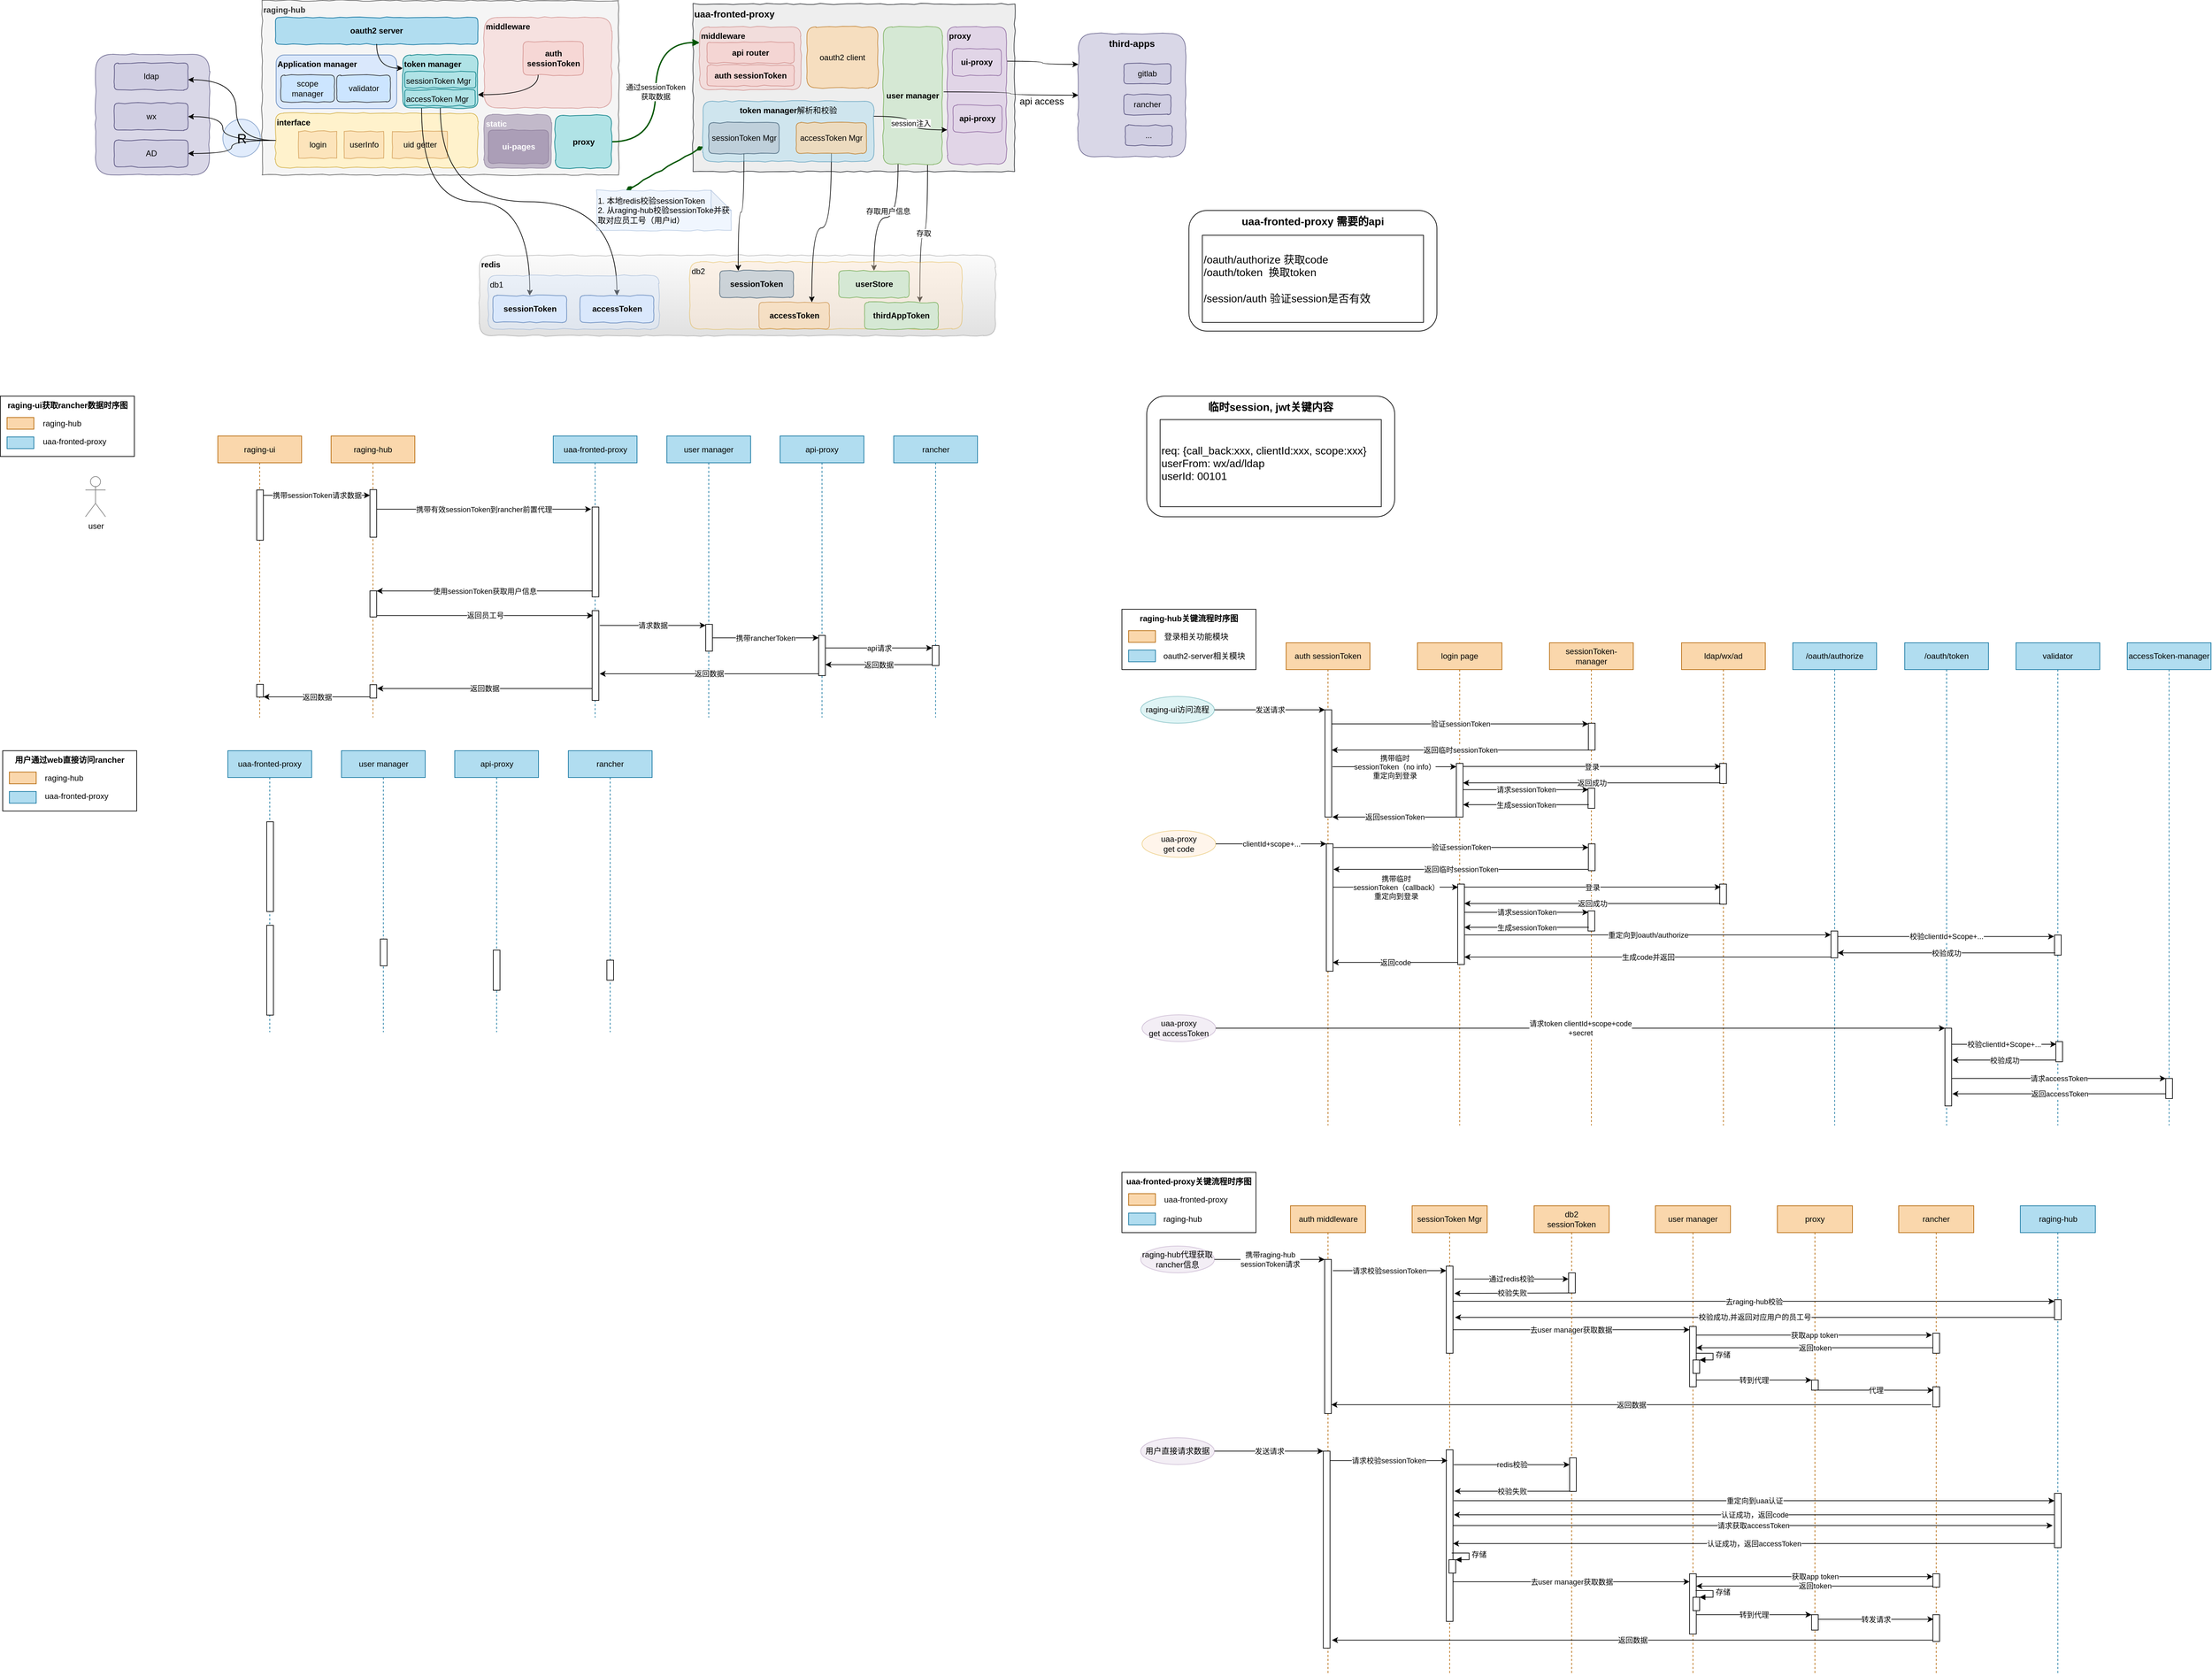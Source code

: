 <mxfile version="12.1.7" type="github" pages="1">
  <diagram id="JcPJvcP8vzCySAAviPYO" name="Page-1">
    <mxGraphModel dx="805" dy="450" grid="1" gridSize="10" guides="1" tooltips="1" connect="1" arrows="1" fold="1" page="1" pageScale="1" pageWidth="827" pageHeight="1169" math="0" shadow="0">
      <root>
        <mxCell id="0"/>
        <mxCell id="1" parent="0"/>
        <mxCell id="76PlY3qgO6dOQQKfIqFN-107" value="auth sessionToken" style="shape=umlLifeline;perimeter=lifelinePerimeter;whiteSpace=wrap;html=1;container=1;collapsible=0;recursiveResize=0;outlineConnect=0;rounded=0;comic=0;align=center;strokeWidth=1;flipH=1;flipV=0;strokeColor=#b46504;labelBorderColor=none;labelBackgroundColor=none;fillColor=#fad7ac;" parent="1" vertex="1">
          <mxGeometry x="1945" y="1008" width="125" height="720" as="geometry"/>
        </mxCell>
        <mxCell id="76PlY3qgO6dOQQKfIqFN-123" value="" style="html=1;points=[];perimeter=orthogonalPerimeter;rounded=0;comic=0;strokeWidth=1;align=center;strokeColor=#000000;labelBorderColor=none;labelBackgroundColor=none;" parent="76PlY3qgO6dOQQKfIqFN-107" vertex="1">
          <mxGeometry x="58" y="100" width="10" height="160" as="geometry"/>
        </mxCell>
        <mxCell id="3qQfNFwAXlZ41oWte92f-22" value="" style="html=1;points=[];perimeter=orthogonalPerimeter;rounded=0;comic=0;strokeWidth=1;align=center;strokeColor=#000000;labelBorderColor=none;labelBackgroundColor=none;" parent="76PlY3qgO6dOQQKfIqFN-107" vertex="1">
          <mxGeometry x="60" y="300" width="10" height="190" as="geometry"/>
        </mxCell>
        <mxCell id="76PlY3qgO6dOQQKfIqFN-116" value="sessionToken-manager" style="shape=umlLifeline;perimeter=lifelinePerimeter;whiteSpace=wrap;html=1;container=1;collapsible=0;recursiveResize=0;outlineConnect=0;rounded=0;comic=0;align=center;strokeWidth=1;flipH=1;flipV=0;strokeColor=#b46504;labelBorderColor=none;labelBackgroundColor=none;fillColor=#fad7ac;" parent="1" vertex="1">
          <mxGeometry x="2338" y="1008" width="125" height="720" as="geometry"/>
        </mxCell>
        <mxCell id="3qQfNFwAXlZ41oWte92f-6" value="" style="html=1;points=[];perimeter=orthogonalPerimeter;rounded=0;comic=0;strokeWidth=1;align=center;strokeColor=#000000;labelBorderColor=none;labelBackgroundColor=none;" parent="76PlY3qgO6dOQQKfIqFN-116" vertex="1">
          <mxGeometry x="57.5" y="217" width="10" height="30" as="geometry"/>
        </mxCell>
        <mxCell id="3qQfNFwAXlZ41oWte92f-37" value="" style="html=1;points=[];perimeter=orthogonalPerimeter;rounded=0;comic=0;strokeWidth=1;align=center;strokeColor=#000000;labelBorderColor=none;labelBackgroundColor=none;" parent="76PlY3qgO6dOQQKfIqFN-116" vertex="1">
          <mxGeometry x="57.5" y="400" width="10" height="30" as="geometry"/>
        </mxCell>
        <mxCell id="76PlY3qgO6dOQQKfIqFN-125" value="" style="html=1;points=[];perimeter=orthogonalPerimeter;rounded=0;comic=0;strokeWidth=1;align=center;strokeColor=#000000;labelBorderColor=none;labelBackgroundColor=none;" parent="76PlY3qgO6dOQQKfIqFN-116" vertex="1">
          <mxGeometry x="58" y="120" width="10" height="40" as="geometry"/>
        </mxCell>
        <mxCell id="3qQfNFwAXlZ41oWte92f-26" value="" style="html=1;points=[];perimeter=orthogonalPerimeter;rounded=0;comic=0;strokeWidth=1;align=center;strokeColor=#000000;labelBorderColor=none;labelBackgroundColor=none;" parent="76PlY3qgO6dOQQKfIqFN-116" vertex="1">
          <mxGeometry x="58" y="300" width="10" height="40" as="geometry"/>
        </mxCell>
        <mxCell id="76PlY3qgO6dOQQKfIqFN-36" value="" style="rounded=1;whiteSpace=wrap;html=1;opacity=80;align=left;fillColor=#d0cee2;strokeColor=#56517e;shadow=0;comic=1;" parent="1" vertex="1">
          <mxGeometry x="168.5" y="130" width="170" height="180" as="geometry"/>
        </mxCell>
        <mxCell id="76PlY3qgO6dOQQKfIqFN-37" value="ldap" style="rounded=1;whiteSpace=wrap;html=1;fillColor=#d0cee2;strokeColor=#56517e;shadow=0;comic=1;" parent="1" vertex="1">
          <mxGeometry x="196.5" y="143" width="110" height="40" as="geometry"/>
        </mxCell>
        <mxCell id="76PlY3qgO6dOQQKfIqFN-38" value="wx" style="rounded=1;whiteSpace=wrap;html=1;fillColor=#d0cee2;strokeColor=#56517e;shadow=0;comic=1;" parent="1" vertex="1">
          <mxGeometry x="196.5" y="203" width="110" height="40" as="geometry"/>
        </mxCell>
        <mxCell id="76PlY3qgO6dOQQKfIqFN-39" value="AD" style="rounded=1;whiteSpace=wrap;html=1;fillColor=#d0cee2;strokeColor=#56517e;shadow=0;comic=1;" parent="1" vertex="1">
          <mxGeometry x="196.5" y="258" width="110" height="40" as="geometry"/>
        </mxCell>
        <mxCell id="76PlY3qgO6dOQQKfIqFN-4" value="&lt;b&gt;raging-hub&lt;br&gt;&lt;/b&gt;" style="rounded=0;whiteSpace=wrap;html=1;comic=1;verticalAlign=top;align=left;fillColor=#f5f5f5;strokeColor=#666666;fontColor=#333333;" parent="1" vertex="1">
          <mxGeometry x="417" y="50" width="532" height="260" as="geometry"/>
        </mxCell>
        <mxCell id="76PlY3qgO6dOQQKfIqFN-3" value="&lt;b&gt;redis&lt;/b&gt;" style="rounded=1;whiteSpace=wrap;html=1;comic=1;verticalAlign=top;align=left;fillColor=#f5f5f5;strokeColor=#666666;gradientColor=#b3b3b3;opacity=40;" parent="1" vertex="1">
          <mxGeometry x="741.5" y="430" width="770" height="120" as="geometry"/>
        </mxCell>
        <mxCell id="76PlY3qgO6dOQQKfIqFN-5" value="&lt;b&gt;middleware&lt;/b&gt;" style="rounded=1;whiteSpace=wrap;html=1;comic=1;verticalAlign=top;align=left;fillColor=#f8cecc;strokeColor=#b85450;opacity=50;" parent="1" vertex="1">
          <mxGeometry x="748.5" y="75" width="190" height="135" as="geometry"/>
        </mxCell>
        <mxCell id="76PlY3qgO6dOQQKfIqFN-29" value="oauth2 server" style="rounded=1;whiteSpace=wrap;html=1;fillColor=#b1ddf0;strokeColor=#10739e;shadow=0;comic=1;fontStyle=1" parent="1" vertex="1">
          <mxGeometry x="437" y="75" width="302" height="40" as="geometry"/>
        </mxCell>
        <mxCell id="76PlY3qgO6dOQQKfIqFN-9" value="&lt;b&gt;auth&lt;br&gt;sessionToken&lt;/b&gt;" style="rounded=1;whiteSpace=wrap;html=1;comic=1;verticalAlign=middle;align=center;fillColor=#f8cecc;strokeColor=#b85450;opacity=50;" parent="1" vertex="1">
          <mxGeometry x="806.5" y="111" width="90" height="50" as="geometry"/>
        </mxCell>
        <mxCell id="76PlY3qgO6dOQQKfIqFN-32" value="interface" style="rounded=1;whiteSpace=wrap;html=1;verticalAlign=top;align=left;fillColor=#fff2cc;strokeColor=#d6b656;shadow=0;comic=1;fontStyle=1" parent="1" vertex="1">
          <mxGeometry x="437" y="218" width="302" height="81" as="geometry"/>
        </mxCell>
        <mxCell id="76PlY3qgO6dOQQKfIqFN-33" value="userInfo" style="rounded=0;whiteSpace=wrap;html=1;fillColor=#fad7ac;strokeColor=#b46504;shadow=0;comic=1;opacity=50;" parent="1" vertex="1">
          <mxGeometry x="539.5" y="245" width="59" height="40" as="geometry"/>
        </mxCell>
        <mxCell id="76PlY3qgO6dOQQKfIqFN-34" value="uid getter" style="rounded=0;whiteSpace=wrap;html=1;fillColor=#fad7ac;strokeColor=#b46504;shadow=0;comic=1;opacity=50;" parent="1" vertex="1">
          <mxGeometry x="611.5" y="245" width="82" height="40" as="geometry"/>
        </mxCell>
        <mxCell id="76PlY3qgO6dOQQKfIqFN-35" value="login" style="rounded=0;whiteSpace=wrap;html=1;fillColor=#fad7ac;strokeColor=#b46504;shadow=0;comic=1;opacity=50;" parent="1" vertex="1">
          <mxGeometry x="471.5" y="245" width="57" height="40" as="geometry"/>
        </mxCell>
        <mxCell id="76PlY3qgO6dOQQKfIqFN-40" value="&lt;span style=&quot;font-size: 20px&quot;&gt;R&lt;/span&gt;" style="ellipse;html=1;aspect=fixed;fillColor=#dae8fc;strokeColor=#6c8ebf;opacity=80;shadow=0;labelBorderColor=none;labelBackgroundColor=none;whiteSpace=wrap;" parent="1" vertex="1">
          <mxGeometry x="358.5" y="227" width="56" height="56" as="geometry"/>
        </mxCell>
        <mxCell id="76PlY3qgO6dOQQKfIqFN-41" style="edgeStyle=orthogonalEdgeStyle;curved=1;rounded=0;comic=1;orthogonalLoop=1;jettySize=auto;html=1;" parent="1" source="76PlY3qgO6dOQQKfIqFN-32" target="76PlY3qgO6dOQQKfIqFN-37" edge="1">
          <mxGeometry relative="1" as="geometry">
            <Array as="points">
              <mxPoint x="378.5" y="258"/>
              <mxPoint x="378.5" y="168"/>
            </Array>
          </mxGeometry>
        </mxCell>
        <mxCell id="76PlY3qgO6dOQQKfIqFN-42" style="edgeStyle=orthogonalEdgeStyle;curved=1;rounded=0;comic=1;orthogonalLoop=1;jettySize=auto;html=1;" parent="1" source="76PlY3qgO6dOQQKfIqFN-32" target="76PlY3qgO6dOQQKfIqFN-38" edge="1">
          <mxGeometry relative="1" as="geometry">
            <Array as="points">
              <mxPoint x="358.5" y="258"/>
              <mxPoint x="358.5" y="223"/>
            </Array>
          </mxGeometry>
        </mxCell>
        <mxCell id="76PlY3qgO6dOQQKfIqFN-43" style="edgeStyle=orthogonalEdgeStyle;curved=1;rounded=0;comic=1;orthogonalLoop=1;jettySize=auto;html=1;" parent="1" source="76PlY3qgO6dOQQKfIqFN-32" target="76PlY3qgO6dOQQKfIqFN-39" edge="1">
          <mxGeometry relative="1" as="geometry"/>
        </mxCell>
        <mxCell id="76PlY3qgO6dOQQKfIqFN-44" value="Application manager" style="rounded=1;whiteSpace=wrap;html=1;verticalAlign=top;align=left;fillColor=#dae8fc;strokeColor=#6c8ebf;shadow=0;fontStyle=1" parent="1" vertex="1">
          <mxGeometry x="438" y="131" width="180" height="80" as="geometry"/>
        </mxCell>
        <mxCell id="76PlY3qgO6dOQQKfIqFN-45" value="scope manager" style="rounded=1;whiteSpace=wrap;html=1;fillColor=#cce5ff;strokeColor=#36393d;shadow=0;comic=1;" parent="1" vertex="1">
          <mxGeometry x="445" y="161" width="80" height="40" as="geometry"/>
        </mxCell>
        <mxCell id="76PlY3qgO6dOQQKfIqFN-72" style="edgeStyle=orthogonalEdgeStyle;curved=1;rounded=0;comic=1;orthogonalLoop=1;jettySize=auto;html=1;exitX=1;exitY=0.75;exitDx=0;exitDy=0;entryX=0.25;entryY=1;entryDx=0;entryDy=0;startArrow=classic;startFill=1;endArrow=none;endFill=0;" parent="1" source="76PlY3qgO6dOQQKfIqFN-47" target="76PlY3qgO6dOQQKfIqFN-9" edge="1">
          <mxGeometry relative="1" as="geometry"/>
        </mxCell>
        <mxCell id="76PlY3qgO6dOQQKfIqFN-73" style="edgeStyle=orthogonalEdgeStyle;curved=1;rounded=0;comic=1;orthogonalLoop=1;jettySize=auto;html=1;exitX=0;exitY=0.25;exitDx=0;exitDy=0;entryX=0.5;entryY=1;entryDx=0;entryDy=0;startArrow=classic;startFill=1;endArrow=none;endFill=0;" parent="1" source="76PlY3qgO6dOQQKfIqFN-47" target="76PlY3qgO6dOQQKfIqFN-29" edge="1">
          <mxGeometry relative="1" as="geometry"/>
        </mxCell>
        <mxCell id="76PlY3qgO6dOQQKfIqFN-74" style="edgeStyle=orthogonalEdgeStyle;curved=1;rounded=0;comic=1;orthogonalLoop=1;jettySize=auto;html=1;exitX=0.25;exitY=1;exitDx=0;exitDy=0;entryX=0.5;entryY=0;entryDx=0;entryDy=0;startArrow=none;startFill=0;endArrow=classic;endFill=1;" parent="1" source="76PlY3qgO6dOQQKfIqFN-47" target="76PlY3qgO6dOQQKfIqFN-6" edge="1">
          <mxGeometry relative="1" as="geometry"/>
        </mxCell>
        <mxCell id="76PlY3qgO6dOQQKfIqFN-75" style="edgeStyle=orthogonalEdgeStyle;curved=1;rounded=0;comic=1;orthogonalLoop=1;jettySize=auto;html=1;exitX=0.5;exitY=1;exitDx=0;exitDy=0;startArrow=none;startFill=0;endArrow=classic;endFill=1;" parent="1" source="76PlY3qgO6dOQQKfIqFN-47" target="76PlY3qgO6dOQQKfIqFN-7" edge="1">
          <mxGeometry relative="1" as="geometry"/>
        </mxCell>
        <mxCell id="76PlY3qgO6dOQQKfIqFN-47" value="token manager" style="rounded=1;whiteSpace=wrap;html=1;fillColor=#b0e3e6;strokeColor=#0e8088;shadow=0;comic=1;align=left;verticalAlign=top;fontStyle=1" parent="1" vertex="1">
          <mxGeometry x="627" y="131" width="112" height="79" as="geometry"/>
        </mxCell>
        <mxCell id="76PlY3qgO6dOQQKfIqFN-49" value="&lt;b&gt;static&lt;/b&gt;" style="rounded=1;whiteSpace=wrap;html=1;comic=1;verticalAlign=top;align=left;fillColor=#76608a;strokeColor=#432D57;fontColor=#ffffff;opacity=40;" parent="1" vertex="1">
          <mxGeometry x="748.5" y="220" width="100" height="80" as="geometry"/>
        </mxCell>
        <mxCell id="76PlY3qgO6dOQQKfIqFN-54" value="&lt;b&gt;ui-pages&lt;/b&gt;" style="rounded=1;whiteSpace=wrap;html=1;comic=1;verticalAlign=middle;align=center;fillColor=#76608a;strokeColor=#432D57;fontColor=#ffffff;opacity=30;" parent="1" vertex="1">
          <mxGeometry x="754.5" y="243" width="90" height="50" as="geometry"/>
        </mxCell>
        <mxCell id="76PlY3qgO6dOQQKfIqFN-55" value="uaa-fronted-proxy" style="rounded=0;whiteSpace=wrap;html=1;verticalAlign=top;comic=1;fillColor=#eeeeee;strokeColor=#36393d;align=left;fontSize=14;fontStyle=1" parent="1" vertex="1">
          <mxGeometry x="1060" y="55" width="480" height="250" as="geometry"/>
        </mxCell>
        <mxCell id="76PlY3qgO6dOQQKfIqFN-56" value="oauth2 client" style="rounded=1;whiteSpace=wrap;html=1;comic=1;fillColor=#fad7ac;strokeColor=#b46504;opacity=70;" parent="1" vertex="1">
          <mxGeometry x="1230" y="89" width="106" height="91" as="geometry"/>
        </mxCell>
        <mxCell id="DjlRrPvjS2F6TvQDkWPC-1" style="edgeStyle=orthogonalEdgeStyle;rounded=0;orthogonalLoop=1;jettySize=auto;html=1;exitX=1;exitY=0.25;exitDx=0;exitDy=0;entryX=0;entryY=0.25;entryDx=0;entryDy=0;curved=1;" edge="1" parent="1" source="76PlY3qgO6dOQQKfIqFN-58" target="76PlY3qgO6dOQQKfIqFN-61">
          <mxGeometry relative="1" as="geometry"/>
        </mxCell>
        <mxCell id="76PlY3qgO6dOQQKfIqFN-58" value="proxy" style="rounded=1;whiteSpace=wrap;html=1;comic=1;fillColor=#e1d5e7;strokeColor=#9673a6;align=left;verticalAlign=top;fontStyle=1" parent="1" vertex="1">
          <mxGeometry x="1439.5" y="89" width="88" height="205" as="geometry"/>
        </mxCell>
        <mxCell id="76PlY3qgO6dOQQKfIqFN-102" value="存取用户信息" style="edgeStyle=orthogonalEdgeStyle;curved=1;rounded=0;comic=1;orthogonalLoop=1;jettySize=auto;html=1;exitX=0.25;exitY=1;exitDx=0;exitDy=0;startArrow=none;startFill=0;endArrow=classic;endFill=1;" parent="1" source="76PlY3qgO6dOQQKfIqFN-59" target="76PlY3qgO6dOQQKfIqFN-98" edge="1">
          <mxGeometry x="-0.286" y="-15" relative="1" as="geometry">
            <mxPoint as="offset"/>
          </mxGeometry>
        </mxCell>
        <mxCell id="76PlY3qgO6dOQQKfIqFN-103" value="存取" style="edgeStyle=orthogonalEdgeStyle;curved=1;rounded=0;comic=1;orthogonalLoop=1;jettySize=auto;html=1;exitX=0.75;exitY=1;exitDx=0;exitDy=0;entryX=0.75;entryY=0;entryDx=0;entryDy=0;startArrow=none;startFill=0;endArrow=classic;endFill=1;" parent="1" source="76PlY3qgO6dOQQKfIqFN-59" target="76PlY3qgO6dOQQKfIqFN-97" edge="1">
          <mxGeometry relative="1" as="geometry"/>
        </mxCell>
        <mxCell id="76PlY3qgO6dOQQKfIqFN-59" value="user manager" style="rounded=1;whiteSpace=wrap;html=1;comic=1;fillColor=#d5e8d4;strokeColor=#82b366;align=center;verticalAlign=middle;fontStyle=1" parent="1" vertex="1">
          <mxGeometry x="1344" y="89" width="88" height="205" as="geometry"/>
        </mxCell>
        <mxCell id="76PlY3qgO6dOQQKfIqFN-61" value="third-apps" style="rounded=1;whiteSpace=wrap;html=1;opacity=80;align=center;fillColor=#d0cee2;strokeColor=#56517e;shadow=0;comic=1;fontColor=#000000;verticalAlign=top;fontSize=14;fontStyle=1" parent="1" vertex="1">
          <mxGeometry x="1635" y="99" width="160" height="184" as="geometry"/>
        </mxCell>
        <mxCell id="76PlY3qgO6dOQQKfIqFN-62" value="gitlab" style="rounded=1;whiteSpace=wrap;html=1;fillColor=#d0cee2;strokeColor=#56517e;shadow=0;comic=1;fontStyle=0" parent="1" vertex="1">
          <mxGeometry x="1703" y="144" width="70" height="30" as="geometry"/>
        </mxCell>
        <mxCell id="76PlY3qgO6dOQQKfIqFN-63" value="rancher" style="rounded=1;whiteSpace=wrap;html=1;fillColor=#d0cee2;strokeColor=#56517e;shadow=0;comic=1;fontStyle=0" parent="1" vertex="1">
          <mxGeometry x="1703" y="190" width="70" height="30" as="geometry"/>
        </mxCell>
        <mxCell id="76PlY3qgO6dOQQKfIqFN-64" value="..." style="rounded=1;whiteSpace=wrap;html=1;fillColor=#d0cee2;strokeColor=#56517e;shadow=0;comic=1;fontStyle=0" parent="1" vertex="1">
          <mxGeometry x="1705" y="236" width="70" height="30" as="geometry"/>
        </mxCell>
        <mxCell id="76PlY3qgO6dOQQKfIqFN-78" value="db1" style="rounded=1;whiteSpace=wrap;html=1;comic=1;verticalAlign=top;align=left;fillColor=#dae8fc;strokeColor=#6c8ebf;opacity=40;" parent="1" vertex="1">
          <mxGeometry x="754.5" y="460" width="255" height="80" as="geometry"/>
        </mxCell>
        <mxCell id="76PlY3qgO6dOQQKfIqFN-79" value="db2" style="rounded=1;whiteSpace=wrap;html=1;comic=1;verticalAlign=top;align=left;fillColor=#ffe6cc;strokeColor=#d79b00;opacity=40;" parent="1" vertex="1">
          <mxGeometry x="1055.5" y="440" width="406" height="100" as="geometry"/>
        </mxCell>
        <mxCell id="76PlY3qgO6dOQQKfIqFN-77" value="&lt;b&gt;accessToken&lt;/b&gt;" style="rounded=1;whiteSpace=wrap;html=1;comic=1;verticalAlign=middle;align=center;fillColor=#fad7ac;strokeColor=#b46504;opacity=50;" parent="1" vertex="1">
          <mxGeometry x="1158.5" y="500" width="105" height="40" as="geometry"/>
        </mxCell>
        <mxCell id="76PlY3qgO6dOQQKfIqFN-6" value="&lt;b&gt;sessionToken&lt;/b&gt;" style="rounded=1;whiteSpace=wrap;html=1;comic=1;verticalAlign=middle;align=center;fillColor=#dae8fc;strokeColor=#6c8ebf;" parent="1" vertex="1">
          <mxGeometry x="761.5" y="490" width="110" height="40" as="geometry"/>
        </mxCell>
        <mxCell id="76PlY3qgO6dOQQKfIqFN-7" value="&lt;b&gt;accessToken&lt;/b&gt;" style="rounded=1;whiteSpace=wrap;html=1;comic=1;verticalAlign=middle;align=center;fillColor=#dae8fc;strokeColor=#6c8ebf;" parent="1" vertex="1">
          <mxGeometry x="891.5" y="490" width="110" height="40" as="geometry"/>
        </mxCell>
        <mxCell id="76PlY3qgO6dOQQKfIqFN-80" value="&lt;b&gt;sessionToken&lt;/b&gt;" style="rounded=1;whiteSpace=wrap;html=1;comic=1;verticalAlign=middle;align=center;fillColor=#bac8d3;strokeColor=#23445d;opacity=70;" parent="1" vertex="1">
          <mxGeometry x="1100" y="453" width="110" height="40" as="geometry"/>
        </mxCell>
        <mxCell id="76PlY3qgO6dOQQKfIqFN-84" value="ui-proxy" style="rounded=1;whiteSpace=wrap;html=1;comic=1;fillColor=#e1d5e7;strokeColor=#9673a6;align=center;verticalAlign=middle;fontStyle=1" parent="1" vertex="1">
          <mxGeometry x="1447" y="122" width="73" height="40" as="geometry"/>
        </mxCell>
        <mxCell id="76PlY3qgO6dOQQKfIqFN-85" value="api-proxy" style="rounded=1;whiteSpace=wrap;html=1;comic=1;fillColor=#e1d5e7;strokeColor=#9673a6;align=center;verticalAlign=middle;fontStyle=1" parent="1" vertex="1">
          <mxGeometry x="1448" y="206" width="73" height="40" as="geometry"/>
        </mxCell>
        <mxCell id="76PlY3qgO6dOQQKfIqFN-60" value="api access" style="edgeStyle=orthogonalEdgeStyle;curved=1;rounded=0;orthogonalLoop=1;jettySize=auto;html=1;entryX=1.023;entryY=0.473;entryDx=0;entryDy=0;shadow=0;startArrow=classic;startFill=1;endArrow=none;endFill=0;fontSize=14;fontColor=#000000;entryPerimeter=0;" parent="1" source="76PlY3qgO6dOQQKfIqFN-61" target="76PlY3qgO6dOQQKfIqFN-59" edge="1">
          <mxGeometry x="-0.466" y="9" relative="1" as="geometry">
            <mxPoint as="offset"/>
          </mxGeometry>
        </mxCell>
        <mxCell id="76PlY3qgO6dOQQKfIqFN-91" style="edgeStyle=orthogonalEdgeStyle;curved=1;rounded=0;comic=1;orthogonalLoop=1;jettySize=auto;html=1;startArrow=none;startFill=0;endArrow=classic;endFill=1;entryX=0.75;entryY=0;entryDx=0;entryDy=0;" parent="1" source="3qQfNFwAXlZ41oWte92f-111" target="76PlY3qgO6dOQQKfIqFN-77" edge="1">
          <mxGeometry relative="1" as="geometry"/>
        </mxCell>
        <mxCell id="76PlY3qgO6dOQQKfIqFN-92" style="edgeStyle=orthogonalEdgeStyle;curved=1;rounded=0;comic=1;orthogonalLoop=1;jettySize=auto;html=1;startArrow=none;startFill=0;endArrow=classic;endFill=1;entryX=0.25;entryY=0;entryDx=0;entryDy=0;" parent="1" source="3qQfNFwAXlZ41oWte92f-110" target="76PlY3qgO6dOQQKfIqFN-80" edge="1">
          <mxGeometry relative="1" as="geometry"/>
        </mxCell>
        <mxCell id="76PlY3qgO6dOQQKfIqFN-93" value="session注入" style="edgeStyle=orthogonalEdgeStyle;curved=1;rounded=0;comic=1;orthogonalLoop=1;jettySize=auto;html=1;exitX=1;exitY=0.25;exitDx=0;exitDy=0;entryX=0;entryY=0.75;entryDx=0;entryDy=0;startArrow=none;startFill=0;endArrow=classic;endFill=1;" parent="1" source="76PlY3qgO6dOQQKfIqFN-86" target="76PlY3qgO6dOQQKfIqFN-58" edge="1">
          <mxGeometry relative="1" as="geometry"/>
        </mxCell>
        <mxCell id="76PlY3qgO6dOQQKfIqFN-86" value="token manager&lt;span style=&quot;font-weight: normal&quot;&gt;解析和校验&lt;/span&gt;" style="rounded=1;whiteSpace=wrap;html=1;comic=1;fillColor=#b1ddf0;align=center;verticalAlign=top;fontStyle=1;strokeColor=#10739e;opacity=50;" parent="1" vertex="1">
          <mxGeometry x="1075" y="200" width="255" height="90" as="geometry"/>
        </mxCell>
        <mxCell id="76PlY3qgO6dOQQKfIqFN-89" value="&lt;b&gt;middleware&lt;/b&gt;" style="rounded=1;whiteSpace=wrap;html=1;comic=1;verticalAlign=top;align=left;fillColor=#f8cecc;strokeColor=#b85450;opacity=50;" parent="1" vertex="1">
          <mxGeometry x="1070" y="89" width="151" height="94" as="geometry"/>
        </mxCell>
        <mxCell id="76PlY3qgO6dOQQKfIqFN-90" value="&lt;b&gt;auth sessionToken&lt;/b&gt;" style="rounded=1;whiteSpace=wrap;html=1;comic=1;verticalAlign=middle;align=center;fillColor=#f8cecc;strokeColor=#b85450;opacity=50;" parent="1" vertex="1">
          <mxGeometry x="1081" y="146" width="130" height="31" as="geometry"/>
        </mxCell>
        <mxCell id="76PlY3qgO6dOQQKfIqFN-104" value="通过sessionToken&lt;br&gt;获取数据" style="edgeStyle=orthogonalEdgeStyle;curved=1;rounded=0;comic=1;orthogonalLoop=1;jettySize=auto;html=1;exitX=1;exitY=0.5;exitDx=0;exitDy=0;entryX=0;entryY=0.25;entryDx=0;entryDy=0;startArrow=none;startFill=0;endArrow=classic;endFill=1;strokeWidth=2;fillColor=#008a00;strokeColor=#005700;" parent="1" source="76PlY3qgO6dOQQKfIqFN-96" target="76PlY3qgO6dOQQKfIqFN-89" edge="1">
          <mxGeometry relative="1" as="geometry"/>
        </mxCell>
        <mxCell id="76PlY3qgO6dOQQKfIqFN-96" value="proxy" style="rounded=1;whiteSpace=wrap;html=1;comic=1;fillColor=#b0e3e6;strokeColor=#0e8088;align=center;verticalAlign=middle;fontStyle=1;" parent="1" vertex="1">
          <mxGeometry x="854.5" y="221" width="84" height="79" as="geometry"/>
        </mxCell>
        <mxCell id="76PlY3qgO6dOQQKfIqFN-97" value="&lt;b&gt;thirdAppToken&lt;/b&gt;" style="rounded=1;whiteSpace=wrap;html=1;comic=1;verticalAlign=middle;align=center;fillColor=#d5e8d4;strokeColor=#82b366;" parent="1" vertex="1">
          <mxGeometry x="1316" y="500" width="110" height="40" as="geometry"/>
        </mxCell>
        <mxCell id="76PlY3qgO6dOQQKfIqFN-98" value="&lt;b&gt;userStore&lt;/b&gt;" style="rounded=1;whiteSpace=wrap;html=1;comic=1;verticalAlign=middle;align=center;fillColor=#d5e8d4;strokeColor=#82b366;" parent="1" vertex="1">
          <mxGeometry x="1277.5" y="453" width="105" height="40" as="geometry"/>
        </mxCell>
        <mxCell id="76PlY3qgO6dOQQKfIqFN-106" style="rounded=0;comic=1;orthogonalLoop=1;jettySize=auto;html=1;exitX=0;exitY=0;exitDx=44;exitDy=0;exitPerimeter=0;startArrow=diamondThin;startFill=1;endArrow=diamondThin;endFill=1;entryX=0;entryY=0.75;entryDx=0;entryDy=0;fillColor=#008a00;strokeColor=#005700;strokeWidth=2;" parent="1" source="76PlY3qgO6dOQQKfIqFN-105" target="76PlY3qgO6dOQQKfIqFN-86" edge="1">
          <mxGeometry relative="1" as="geometry">
            <mxPoint x="1011.5" y="290" as="targetPoint"/>
          </mxGeometry>
        </mxCell>
        <mxCell id="76PlY3qgO6dOQQKfIqFN-105" value="1. 本地redis校验sessionToken&lt;br&gt;2. 从raging-hub校验sessionToke并获取对应员工号（用户id）" style="shape=note;whiteSpace=wrap;html=1;backgroundOutline=1;darkOpacity=0.05;rounded=0;comic=1;fillColor=#dae8fc;opacity=40;align=left;strokeColor=#6c8ebf;" parent="1" vertex="1">
          <mxGeometry x="916" y="333" width="201" height="60" as="geometry"/>
        </mxCell>
        <mxCell id="76PlY3qgO6dOQQKfIqFN-110" value="uaa-proxy&lt;br&gt;get accessToken" style="ellipse;whiteSpace=wrap;html=1;rounded=0;comic=1;opacity=40;align=center;fillColor=#e1d5e7;strokeColor=#9673a6;" parent="1" vertex="1">
          <mxGeometry x="1730" y="1563" width="110" height="40" as="geometry"/>
        </mxCell>
        <mxCell id="76PlY3qgO6dOQQKfIqFN-111" value="uaa-proxy&lt;br&gt;get code" style="ellipse;whiteSpace=wrap;html=1;rounded=0;comic=1;opacity=40;align=center;fillColor=#ffe6cc;strokeColor=#d79b00;" parent="1" vertex="1">
          <mxGeometry x="1730" y="1288" width="110" height="40" as="geometry"/>
        </mxCell>
        <mxCell id="76PlY3qgO6dOQQKfIqFN-112" value="raging-ui访问流程" style="ellipse;whiteSpace=wrap;html=1;rounded=0;comic=1;opacity=40;align=center;fillColor=#b0e3e6;strokeColor=#0e8088;" parent="1" vertex="1">
          <mxGeometry x="1728" y="1088" width="110" height="40" as="geometry"/>
        </mxCell>
        <mxCell id="76PlY3qgO6dOQQKfIqFN-115" value="login page" style="shape=umlLifeline;perimeter=lifelinePerimeter;whiteSpace=wrap;html=1;container=1;collapsible=0;recursiveResize=0;outlineConnect=0;rounded=0;comic=0;align=center;strokeWidth=1;flipH=1;flipV=0;strokeColor=#b46504;labelBorderColor=none;labelBackgroundColor=none;fillColor=#fad7ac;" parent="1" vertex="1">
          <mxGeometry x="2141" y="1008" width="126" height="720" as="geometry"/>
        </mxCell>
        <mxCell id="3qQfNFwAXlZ41oWte92f-2" value="" style="html=1;points=[];perimeter=orthogonalPerimeter;rounded=0;comic=0;strokeWidth=1;align=center;strokeColor=#000000;labelBorderColor=none;labelBackgroundColor=none;" parent="76PlY3qgO6dOQQKfIqFN-115" vertex="1">
          <mxGeometry x="58" y="180" width="10" height="80" as="geometry"/>
        </mxCell>
        <mxCell id="3qQfNFwAXlZ41oWte92f-36" value="" style="html=1;points=[];perimeter=orthogonalPerimeter;rounded=0;comic=0;strokeWidth=1;align=center;strokeColor=#000000;labelBorderColor=none;labelBackgroundColor=none;" parent="76PlY3qgO6dOQQKfIqFN-115" vertex="1">
          <mxGeometry x="60" y="360" width="10" height="120" as="geometry"/>
        </mxCell>
        <mxCell id="76PlY3qgO6dOQQKfIqFN-117" value="ldap/wx/ad" style="shape=umlLifeline;perimeter=lifelinePerimeter;whiteSpace=wrap;html=1;container=1;collapsible=0;recursiveResize=0;outlineConnect=0;rounded=0;comic=0;align=center;strokeWidth=1;flipH=1;flipV=0;strokeColor=#b46504;labelBorderColor=none;labelBackgroundColor=none;fillColor=#fad7ac;" parent="1" vertex="1">
          <mxGeometry x="2535" y="1008" width="125" height="720" as="geometry"/>
        </mxCell>
        <mxCell id="3qQfNFwAXlZ41oWte92f-13" value="" style="html=1;points=[];perimeter=orthogonalPerimeter;rounded=0;comic=0;strokeWidth=1;align=center;strokeColor=#000000;labelBorderColor=none;labelBackgroundColor=none;" parent="76PlY3qgO6dOQQKfIqFN-117" vertex="1">
          <mxGeometry x="57" y="180" width="10" height="30" as="geometry"/>
        </mxCell>
        <mxCell id="3qQfNFwAXlZ41oWte92f-38" value="" style="html=1;points=[];perimeter=orthogonalPerimeter;rounded=0;comic=0;strokeWidth=1;align=center;strokeColor=#000000;labelBorderColor=none;labelBackgroundColor=none;" parent="76PlY3qgO6dOQQKfIqFN-117" vertex="1">
          <mxGeometry x="57" y="360" width="10" height="30" as="geometry"/>
        </mxCell>
        <mxCell id="76PlY3qgO6dOQQKfIqFN-118" value="/oauth/authorize" style="shape=umlLifeline;perimeter=lifelinePerimeter;whiteSpace=wrap;html=1;container=1;collapsible=0;recursiveResize=0;outlineConnect=0;rounded=0;comic=0;align=center;strokeWidth=1;flipH=1;flipV=0;strokeColor=#10739e;labelBorderColor=none;labelBackgroundColor=none;fillColor=#b1ddf0;" parent="1" vertex="1">
          <mxGeometry x="2701" y="1008" width="125" height="720" as="geometry"/>
        </mxCell>
        <mxCell id="3qQfNFwAXlZ41oWte92f-45" value="" style="html=1;points=[];perimeter=orthogonalPerimeter;rounded=0;comic=0;strokeWidth=1;align=center;strokeColor=#000000;labelBorderColor=none;labelBackgroundColor=none;" parent="76PlY3qgO6dOQQKfIqFN-118" vertex="1">
          <mxGeometry x="57" y="430" width="10" height="40" as="geometry"/>
        </mxCell>
        <mxCell id="76PlY3qgO6dOQQKfIqFN-120" value="/oauth/token" style="shape=umlLifeline;perimeter=lifelinePerimeter;whiteSpace=wrap;html=1;container=1;collapsible=0;recursiveResize=0;outlineConnect=0;rounded=0;comic=0;align=center;strokeWidth=1;flipH=1;flipV=0;strokeColor=#10739e;labelBorderColor=none;labelBackgroundColor=none;fillColor=#b1ddf0;" parent="1" vertex="1">
          <mxGeometry x="2868" y="1008" width="125" height="720" as="geometry"/>
        </mxCell>
        <mxCell id="3qQfNFwAXlZ41oWte92f-66" value="" style="html=1;points=[];perimeter=orthogonalPerimeter;rounded=0;comic=0;strokeWidth=1;align=center;strokeColor=#000000;labelBorderColor=none;labelBackgroundColor=none;" parent="76PlY3qgO6dOQQKfIqFN-120" vertex="1">
          <mxGeometry x="60" y="575" width="10" height="116" as="geometry"/>
        </mxCell>
        <mxCell id="76PlY3qgO6dOQQKfIqFN-121" value="validator" style="shape=umlLifeline;perimeter=lifelinePerimeter;whiteSpace=wrap;html=1;container=1;collapsible=0;recursiveResize=0;outlineConnect=0;rounded=0;comic=0;align=center;strokeWidth=1;flipH=1;flipV=0;strokeColor=#10739e;labelBorderColor=none;labelBackgroundColor=none;fillColor=#b1ddf0;" parent="1" vertex="1">
          <mxGeometry x="3034" y="1008" width="125" height="720" as="geometry"/>
        </mxCell>
        <mxCell id="3qQfNFwAXlZ41oWte92f-87" value="" style="html=1;points=[];perimeter=orthogonalPerimeter;rounded=0;comic=0;strokeWidth=1;align=center;strokeColor=#000000;labelBorderColor=none;labelBackgroundColor=none;" parent="76PlY3qgO6dOQQKfIqFN-121" vertex="1">
          <mxGeometry x="59.5" y="595" width="10" height="30" as="geometry"/>
        </mxCell>
        <mxCell id="3qQfNFwAXlZ41oWte92f-48" value="" style="html=1;points=[];perimeter=orthogonalPerimeter;rounded=0;comic=0;strokeWidth=1;align=center;strokeColor=#000000;labelBorderColor=none;labelBackgroundColor=none;" parent="76PlY3qgO6dOQQKfIqFN-121" vertex="1">
          <mxGeometry x="57.5" y="436" width="10" height="30" as="geometry"/>
        </mxCell>
        <mxCell id="76PlY3qgO6dOQQKfIqFN-122" value="accessToken-manager" style="shape=umlLifeline;perimeter=lifelinePerimeter;whiteSpace=wrap;html=1;container=1;collapsible=0;recursiveResize=0;outlineConnect=0;rounded=0;comic=0;align=center;strokeWidth=1;flipH=1;flipV=0;strokeColor=#10739e;labelBorderColor=none;labelBackgroundColor=none;fillColor=#b1ddf0;" parent="1" vertex="1">
          <mxGeometry x="3200" y="1008" width="125" height="720" as="geometry"/>
        </mxCell>
        <mxCell id="3qQfNFwAXlZ41oWte92f-90" value="" style="html=1;points=[];perimeter=orthogonalPerimeter;rounded=0;comic=0;strokeWidth=1;align=center;strokeColor=#000000;labelBorderColor=none;labelBackgroundColor=none;" parent="76PlY3qgO6dOQQKfIqFN-122" vertex="1">
          <mxGeometry x="57.5" y="650" width="10" height="30" as="geometry"/>
        </mxCell>
        <mxCell id="76PlY3qgO6dOQQKfIqFN-124" value="发送请求" style="endArrow=classic;html=1;strokeWidth=1;comic=0;strokeColor=#000000;labelBorderColor=none;labelBackgroundColor=#ffffff;spacingLeft=2;spacingRight=2;" parent="1" source="76PlY3qgO6dOQQKfIqFN-112" target="76PlY3qgO6dOQQKfIqFN-123" edge="1">
          <mxGeometry width="50" height="50" relative="1" as="geometry">
            <mxPoint x="1870" y="1108" as="sourcePoint"/>
            <mxPoint x="2000" y="1108" as="targetPoint"/>
          </mxGeometry>
        </mxCell>
        <mxCell id="3qQfNFwAXlZ41oWte92f-1" value="验证sessionToken" style="endArrow=classic;html=1;strokeWidth=1;comic=0;strokeColor=#000000;labelBorderColor=none;labelBackgroundColor=#ffffff;spacingLeft=2;spacingRight=2;" parent="1" target="76PlY3qgO6dOQQKfIqFN-125" edge="1">
          <mxGeometry width="50" height="50" relative="1" as="geometry">
            <mxPoint x="2013" y="1129" as="sourcePoint"/>
            <mxPoint x="2186.5" y="1129" as="targetPoint"/>
          </mxGeometry>
        </mxCell>
        <mxCell id="3qQfNFwAXlZ41oWte92f-5" value="携带临时&lt;br&gt;sessionToken（no info）&lt;br&gt;重定向到登录" style="endArrow=classic;html=1;strokeWidth=1;comic=0;strokeColor=#000000;labelBorderColor=none;labelBackgroundColor=#ffffff;spacingLeft=2;spacingRight=2;exitX=1.117;exitY=0.468;exitDx=0;exitDy=0;exitPerimeter=0;" parent="1" target="3qQfNFwAXlZ41oWte92f-2" edge="1">
          <mxGeometry width="50" height="50" relative="1" as="geometry">
            <mxPoint x="2014.17" y="1192.88" as="sourcePoint"/>
            <mxPoint x="2196.5" y="1149" as="targetPoint"/>
          </mxGeometry>
        </mxCell>
        <mxCell id="3qQfNFwAXlZ41oWte92f-7" value="登录" style="endArrow=classic;html=1;strokeWidth=1;comic=0;strokeColor=#000000;labelBorderColor=none;labelBackgroundColor=#ffffff;spacingLeft=2;spacingRight=2;entryX=0.145;entryY=0.151;entryDx=0;entryDy=0;entryPerimeter=0;" parent="1" source="3qQfNFwAXlZ41oWte92f-2" target="3qQfNFwAXlZ41oWte92f-13" edge="1">
          <mxGeometry width="50" height="50" relative="1" as="geometry">
            <mxPoint x="2381.5" y="1201" as="sourcePoint"/>
            <mxPoint x="2557" y="1201" as="targetPoint"/>
            <Array as="points"/>
          </mxGeometry>
        </mxCell>
        <mxCell id="3qQfNFwAXlZ41oWte92f-8" value="返回成功" style="endArrow=classic;html=1;strokeWidth=1;comic=0;strokeColor=#000000;labelBorderColor=none;labelBackgroundColor=#ffffff;spacingLeft=2;spacingRight=2;exitX=0.093;exitY=0.965;exitDx=0;exitDy=0;exitPerimeter=0;" parent="1" source="3qQfNFwAXlZ41oWte92f-13" target="3qQfNFwAXlZ41oWte92f-2" edge="1">
          <mxGeometry width="50" height="50" relative="1" as="geometry">
            <mxPoint x="2557" y="1226" as="sourcePoint"/>
            <mxPoint x="2381.5" y="1226" as="targetPoint"/>
          </mxGeometry>
        </mxCell>
        <mxCell id="3qQfNFwAXlZ41oWte92f-9" value="返回sessionToken" style="endArrow=classic;html=1;strokeWidth=1;comic=0;strokeColor=#000000;labelBorderColor=none;labelBackgroundColor=#ffffff;spacingLeft=2;spacingRight=2;" parent="1" source="3qQfNFwAXlZ41oWte92f-2" edge="1">
          <mxGeometry width="50" height="50" relative="1" as="geometry">
            <mxPoint x="2320" y="1298" as="sourcePoint"/>
            <mxPoint x="2014" y="1268" as="targetPoint"/>
          </mxGeometry>
        </mxCell>
        <mxCell id="3qQfNFwAXlZ41oWte92f-10" value="返回临时sessionToken" style="endArrow=classic;html=1;strokeWidth=1;comic=0;strokeColor=#000000;labelBorderColor=none;labelBackgroundColor=#ffffff;spacingLeft=2;spacingRight=2;" parent="1" source="76PlY3qgO6dOQQKfIqFN-125" target="76PlY3qgO6dOQQKfIqFN-123" edge="1">
          <mxGeometry width="50" height="50" relative="1" as="geometry">
            <mxPoint x="2266.5" y="1158" as="sourcePoint"/>
            <mxPoint x="2091" y="1158" as="targetPoint"/>
            <Array as="points">
              <mxPoint x="2160" y="1168"/>
            </Array>
          </mxGeometry>
        </mxCell>
        <mxCell id="3qQfNFwAXlZ41oWte92f-15" value="请求sessionToken" style="endArrow=classic;html=1;strokeWidth=1;comic=0;strokeColor=#000000;labelBorderColor=none;labelBackgroundColor=#ffffff;spacingLeft=2;spacingRight=2;entryX=0.05;entryY=0.072;entryDx=0;entryDy=0;entryPerimeter=0;" parent="1" source="3qQfNFwAXlZ41oWte92f-2" target="3qQfNFwAXlZ41oWte92f-6" edge="1">
          <mxGeometry width="50" height="50" relative="1" as="geometry">
            <mxPoint x="2392" y="1199.53" as="sourcePoint"/>
            <mxPoint x="2751.95" y="1199.53" as="targetPoint"/>
            <Array as="points"/>
          </mxGeometry>
        </mxCell>
        <mxCell id="3qQfNFwAXlZ41oWte92f-16" value="生成sessionToken" style="endArrow=classic;html=1;strokeWidth=1;comic=0;strokeColor=#000000;labelBorderColor=none;labelBackgroundColor=#ffffff;spacingLeft=2;spacingRight=2;exitX=0.117;exitY=0.817;exitDx=0;exitDy=0;exitPerimeter=0;" parent="1" source="3qQfNFwAXlZ41oWte92f-6" target="3qQfNFwAXlZ41oWte92f-2" edge="1">
          <mxGeometry width="50" height="50" relative="1" as="geometry">
            <mxPoint x="2392" y="1231.5" as="sourcePoint"/>
            <mxPoint x="2566.5" y="1231.5" as="targetPoint"/>
          </mxGeometry>
        </mxCell>
        <mxCell id="3qQfNFwAXlZ41oWte92f-24" value="clientId+scope+..." style="endArrow=classic;html=1;strokeWidth=1;comic=0;strokeColor=#000000;labelBorderColor=none;labelBackgroundColor=#ffffff;spacingLeft=2;spacingRight=2;exitX=1;exitY=0.5;exitDx=0;exitDy=0;" parent="1" source="76PlY3qgO6dOQQKfIqFN-111" target="3qQfNFwAXlZ41oWte92f-22" edge="1">
          <mxGeometry width="50" height="50" relative="1" as="geometry">
            <mxPoint x="1817" y="1358" as="sourcePoint"/>
            <mxPoint x="1982" y="1358" as="targetPoint"/>
          </mxGeometry>
        </mxCell>
        <mxCell id="3qQfNFwAXlZ41oWte92f-28" value="返回临时sessionToken" style="endArrow=classic;html=1;strokeWidth=1;comic=0;strokeColor=#000000;labelBorderColor=none;labelBackgroundColor=#ffffff;spacingLeft=2;spacingRight=2;entryX=1.057;entryY=0.2;entryDx=0;entryDy=0;entryPerimeter=0;" parent="1" source="3qQfNFwAXlZ41oWte92f-26" target="3qQfNFwAXlZ41oWte92f-22" edge="1">
          <mxGeometry width="50" height="50" relative="1" as="geometry">
            <mxPoint x="2268.5" y="1338" as="sourcePoint"/>
            <mxPoint x="2015" y="1348" as="targetPoint"/>
          </mxGeometry>
        </mxCell>
        <mxCell id="3qQfNFwAXlZ41oWte92f-27" value="验证sessionToken" style="endArrow=classic;html=1;strokeWidth=1;comic=0;strokeColor=#000000;labelBorderColor=none;labelBackgroundColor=#ffffff;spacingLeft=2;spacingRight=2;exitX=1.083;exitY=0.028;exitDx=0;exitDy=0;exitPerimeter=0;" parent="1" source="3qQfNFwAXlZ41oWte92f-22" target="3qQfNFwAXlZ41oWte92f-26" edge="1">
          <mxGeometry width="50" height="50" relative="1" as="geometry">
            <mxPoint x="2015" y="1309" as="sourcePoint"/>
            <mxPoint x="2188.5" y="1309" as="targetPoint"/>
          </mxGeometry>
        </mxCell>
        <mxCell id="3qQfNFwAXlZ41oWte92f-39" value="携带临时&lt;br&gt;sessionToken（callback）&lt;br&gt;重定向到登录" style="endArrow=classic;html=1;strokeWidth=1;comic=0;strokeColor=#000000;labelBorderColor=none;labelBackgroundColor=#ffffff;spacingLeft=2;spacingRight=2;entryX=0.067;entryY=0.039;entryDx=0;entryDy=0;entryPerimeter=0;" parent="1" source="3qQfNFwAXlZ41oWte92f-22" target="3qQfNFwAXlZ41oWte92f-36" edge="1">
          <mxGeometry width="50" height="50" relative="1" as="geometry">
            <mxPoint x="2014.38" y="1373.4" as="sourcePoint"/>
            <mxPoint x="2198.5" y="1329" as="targetPoint"/>
          </mxGeometry>
        </mxCell>
        <mxCell id="3qQfNFwAXlZ41oWte92f-46" value="重定向到oauth/authorize" style="endArrow=none;html=1;strokeWidth=1;comic=0;strokeColor=#000000;labelBorderColor=none;labelBackgroundColor=#ffffff;spacingLeft=2;spacingRight=2;entryX=1.071;entryY=0.631;entryDx=0;entryDy=0;entryPerimeter=0;endFill=0;startArrow=classic;startFill=1;" parent="1" source="3qQfNFwAXlZ41oWte92f-45" target="3qQfNFwAXlZ41oWte92f-36" edge="1">
          <mxGeometry width="50" height="50" relative="1" as="geometry">
            <mxPoint x="2568.67" y="1439.51" as="sourcePoint"/>
            <mxPoint x="2394" y="1439.51" as="targetPoint"/>
          </mxGeometry>
        </mxCell>
        <mxCell id="3qQfNFwAXlZ41oWte92f-47" value="校验clientId+Scope+..." style="endArrow=classic;html=1;strokeWidth=1;comic=0;strokeColor=#000000;labelBorderColor=none;labelBackgroundColor=#ffffff;spacingLeft=2;spacingRight=2;entryX=-0.06;entryY=0.073;entryDx=0;entryDy=0;entryPerimeter=0;" parent="1" source="3qQfNFwAXlZ41oWte92f-45" target="3qQfNFwAXlZ41oWte92f-48" edge="1">
          <mxGeometry width="50" height="50" relative="1" as="geometry">
            <mxPoint x="2799.5" y="1446.19" as="sourcePoint"/>
            <mxPoint x="3290.5" y="1444.16" as="targetPoint"/>
          </mxGeometry>
        </mxCell>
        <mxCell id="3qQfNFwAXlZ41oWte92f-49" value="校验成功" style="endArrow=classic;html=1;strokeWidth=1;comic=0;strokeColor=#000000;labelBorderColor=none;labelBackgroundColor=#ffffff;spacingLeft=2;spacingRight=2;exitX=0.1;exitY=0.887;exitDx=0;exitDy=0;exitPerimeter=0;" parent="1" source="3qQfNFwAXlZ41oWte92f-48" target="3qQfNFwAXlZ41oWte92f-45" edge="1">
          <mxGeometry width="50" height="50" relative="1" as="geometry">
            <mxPoint x="3120" y="1457" as="sourcePoint"/>
            <mxPoint x="2799.5" y="1470.61" as="targetPoint"/>
          </mxGeometry>
        </mxCell>
        <mxCell id="3qQfNFwAXlZ41oWte92f-50" value="生成code并返回" style="endArrow=classic;html=1;strokeWidth=1;comic=0;strokeColor=#000000;labelBorderColor=none;labelBackgroundColor=#ffffff;spacingLeft=2;spacingRight=2;" parent="1" source="3qQfNFwAXlZ41oWte92f-45" edge="1">
          <mxGeometry width="50" height="50" relative="1" as="geometry">
            <mxPoint x="2789.88" y="1476.85" as="sourcePoint"/>
            <mxPoint x="2211" y="1476.85" as="targetPoint"/>
          </mxGeometry>
        </mxCell>
        <mxCell id="3qQfNFwAXlZ41oWte92f-42" value="返回code" style="endArrow=classic;html=1;strokeWidth=1;comic=0;strokeColor=#000000;labelBorderColor=none;labelBackgroundColor=#ffffff;spacingLeft=2;spacingRight=2;entryX=0.943;entryY=0.931;entryDx=0;entryDy=0;entryPerimeter=0;" parent="1" source="3qQfNFwAXlZ41oWte92f-36" target="3qQfNFwAXlZ41oWte92f-22" edge="1">
          <mxGeometry width="50" height="50" relative="1" as="geometry">
            <mxPoint x="2322" y="1478" as="sourcePoint"/>
            <mxPoint x="2015.33" y="1489.6" as="targetPoint"/>
          </mxGeometry>
        </mxCell>
        <mxCell id="3qQfNFwAXlZ41oWte92f-86" value="请求token clientId+scope+code&lt;br&gt;+secret" style="endArrow=classic;html=1;strokeWidth=1;comic=0;strokeColor=#000000;labelBorderColor=none;labelBackgroundColor=#ffffff;spacingLeft=2;spacingRight=2;exitX=1;exitY=0.5;exitDx=0;exitDy=0;" parent="1" source="76PlY3qgO6dOQQKfIqFN-110" target="3qQfNFwAXlZ41oWte92f-66" edge="1">
          <mxGeometry width="50" height="50" relative="1" as="geometry">
            <mxPoint x="2016.07" y="1582" as="sourcePoint"/>
            <mxPoint x="2201" y="1591.4" as="targetPoint"/>
          </mxGeometry>
        </mxCell>
        <mxCell id="3qQfNFwAXlZ41oWte92f-88" value="校验clientId+Scope+..." style="endArrow=classic;html=1;strokeWidth=1;comic=0;strokeColor=#000000;labelBorderColor=none;labelBackgroundColor=#ffffff;spacingLeft=2;spacingRight=2;entryX=0.067;entryY=0.133;entryDx=0;entryDy=0;entryPerimeter=0;" parent="1" source="3qQfNFwAXlZ41oWte92f-66" target="3qQfNFwAXlZ41oWte92f-87" edge="1">
          <mxGeometry width="50" height="50" relative="1" as="geometry">
            <mxPoint x="3120" y="1355.19" as="sourcePoint"/>
            <mxPoint x="3293.4" y="1355.19" as="targetPoint"/>
          </mxGeometry>
        </mxCell>
        <mxCell id="3qQfNFwAXlZ41oWte92f-89" value="校验成功" style="endArrow=classic;html=1;strokeWidth=1;comic=0;strokeColor=#000000;labelBorderColor=none;labelBackgroundColor=#ffffff;spacingLeft=2;spacingRight=2;entryX=1.107;entryY=0.41;entryDx=0;entryDy=0;entryPerimeter=0;" parent="1" source="3qQfNFwAXlZ41oWte92f-87" target="3qQfNFwAXlZ41oWte92f-66" edge="1">
          <mxGeometry width="50" height="50" relative="1" as="geometry">
            <mxPoint x="3295" y="1379.61" as="sourcePoint"/>
            <mxPoint x="3477" y="1634" as="targetPoint"/>
          </mxGeometry>
        </mxCell>
        <mxCell id="3qQfNFwAXlZ41oWte92f-91" value="请求accessToken" style="endArrow=classic;html=1;strokeWidth=1;comic=0;strokeColor=#000000;labelBorderColor=none;labelBackgroundColor=#ffffff;spacingLeft=2;spacingRight=2;" parent="1" source="3qQfNFwAXlZ41oWte92f-66" target="3qQfNFwAXlZ41oWte92f-90" edge="1">
          <mxGeometry width="50" height="50" relative="1" as="geometry">
            <mxPoint x="3488" y="1616.99" as="sourcePoint"/>
            <mxPoint x="3663.17" y="1616.99" as="targetPoint"/>
          </mxGeometry>
        </mxCell>
        <mxCell id="3qQfNFwAXlZ41oWte92f-92" value="返回accessToken" style="endArrow=classic;html=1;strokeWidth=1;comic=0;strokeColor=#000000;labelBorderColor=none;labelBackgroundColor=#ffffff;spacingLeft=2;spacingRight=2;entryX=1.107;entryY=0.844;entryDx=0;entryDy=0;entryPerimeter=0;" parent="1" source="3qQfNFwAXlZ41oWte92f-90" target="3qQfNFwAXlZ41oWte92f-66" edge="1">
          <mxGeometry width="50" height="50" relative="1" as="geometry">
            <mxPoint x="3662.5" y="1643" as="sourcePoint"/>
            <mxPoint x="3480" y="1679" as="targetPoint"/>
          </mxGeometry>
        </mxCell>
        <mxCell id="3qQfNFwAXlZ41oWte92f-95" value="raging-hub代理获取rancher信息" style="ellipse;whiteSpace=wrap;html=1;rounded=0;comic=1;opacity=40;align=center;fillColor=#e1d5e7;strokeColor=#9673a6;" parent="1" vertex="1">
          <mxGeometry x="1728" y="1908" width="110" height="40" as="geometry"/>
        </mxCell>
        <mxCell id="3qQfNFwAXlZ41oWte92f-96" value="&lt;span&gt;auth middleware&lt;/span&gt;" style="shape=umlLifeline;perimeter=lifelinePerimeter;whiteSpace=wrap;html=1;container=1;collapsible=0;recursiveResize=0;outlineConnect=0;strokeColor=#b46504;fontStyle=0;fillColor=#fad7ac;" parent="1" vertex="1">
          <mxGeometry x="1951.5" y="1848" width="112" height="700" as="geometry"/>
        </mxCell>
        <mxCell id="3qQfNFwAXlZ41oWte92f-115" value="" style="html=1;points=[];perimeter=orthogonalPerimeter;strokeColor=#000000;align=center;" parent="3qQfNFwAXlZ41oWte92f-96" vertex="1">
          <mxGeometry x="51" y="80" width="10" height="230" as="geometry"/>
        </mxCell>
        <mxCell id="3qQfNFwAXlZ41oWte92f-138" value="" style="html=1;points=[];perimeter=orthogonalPerimeter;strokeColor=#000000;align=center;" parent="3qQfNFwAXlZ41oWte92f-96" vertex="1">
          <mxGeometry x="49" y="366" width="10" height="294" as="geometry"/>
        </mxCell>
        <mxCell id="3qQfNFwAXlZ41oWte92f-98" value="sessionToken Mgr" style="rounded=1;whiteSpace=wrap;html=1;fillColor=#b0e3e6;strokeColor=#0e8088;shadow=0;comic=1;align=left;verticalAlign=top;fontStyle=0" parent="1" vertex="1">
          <mxGeometry x="630" y="156" width="106" height="24" as="geometry"/>
        </mxCell>
        <mxCell id="3qQfNFwAXlZ41oWte92f-100" value="validator" style="rounded=1;whiteSpace=wrap;html=1;fillColor=#cce5ff;strokeColor=#36393d;shadow=0;comic=1;" parent="1" vertex="1">
          <mxGeometry x="528.5" y="161" width="80" height="40" as="geometry"/>
        </mxCell>
        <mxCell id="3qQfNFwAXlZ41oWte92f-101" value="accessToken Mgr" style="rounded=1;whiteSpace=wrap;html=1;fillColor=#b0e3e6;strokeColor=#0e8088;shadow=0;comic=1;align=left;verticalAlign=top;fontStyle=0" parent="1" vertex="1">
          <mxGeometry x="630" y="183" width="105" height="24" as="geometry"/>
        </mxCell>
        <mxCell id="3qQfNFwAXlZ41oWte92f-110" value="sessionToken Mgr" style="rounded=1;whiteSpace=wrap;html=1;fillColor=#bac8d3;strokeColor=#23445d;shadow=0;comic=1;align=center;verticalAlign=middle;fontStyle=0;opacity=70;" parent="1" vertex="1">
          <mxGeometry x="1083.5" y="232" width="105" height="46" as="geometry"/>
        </mxCell>
        <mxCell id="3qQfNFwAXlZ41oWte92f-111" value="accessToken Mgr" style="rounded=1;whiteSpace=wrap;html=1;fillColor=#fad7ac;strokeColor=#b46504;shadow=0;comic=1;align=center;verticalAlign=middle;fontStyle=0;opacity=70;" parent="1" vertex="1">
          <mxGeometry x="1214" y="232" width="105" height="46" as="geometry"/>
        </mxCell>
        <mxCell id="3qQfNFwAXlZ41oWte92f-112" value="&lt;span&gt;sessionToken Mgr&lt;/span&gt;" style="shape=umlLifeline;perimeter=lifelinePerimeter;whiteSpace=wrap;html=1;container=1;collapsible=0;recursiveResize=0;outlineConnect=0;strokeColor=#b46504;fontStyle=0;fillColor=#fad7ac;" parent="1" vertex="1">
          <mxGeometry x="2133" y="1848" width="112" height="700" as="geometry"/>
        </mxCell>
        <mxCell id="3qQfNFwAXlZ41oWte92f-140" value="" style="html=1;points=[];perimeter=orthogonalPerimeter;strokeColor=#000000;align=center;" parent="3qQfNFwAXlZ41oWte92f-112" vertex="1">
          <mxGeometry x="51" y="364" width="10" height="256" as="geometry"/>
        </mxCell>
        <mxCell id="DDRdRkafaV5jgmy42ejv-18" value="" style="html=1;points=[];perimeter=orthogonalPerimeter;strokeColor=#000000;align=center;" parent="3qQfNFwAXlZ41oWte92f-112" vertex="1">
          <mxGeometry x="55" y="528" width="10" height="20" as="geometry"/>
        </mxCell>
        <mxCell id="DDRdRkafaV5jgmy42ejv-19" value="存储" style="edgeStyle=orthogonalEdgeStyle;html=1;align=left;spacingLeft=2;endArrow=block;rounded=0;entryX=1;entryY=0;labelBackgroundColor=#ffffff;strokeColor=#000000;" parent="3qQfNFwAXlZ41oWte92f-112" target="DDRdRkafaV5jgmy42ejv-18" edge="1">
          <mxGeometry relative="1" as="geometry">
            <mxPoint x="59.111" y="518" as="sourcePoint"/>
            <Array as="points">
              <mxPoint x="59" y="518"/>
              <mxPoint x="85" y="518"/>
              <mxPoint x="85" y="528"/>
            </Array>
          </mxGeometry>
        </mxCell>
        <mxCell id="3qQfNFwAXlZ41oWte92f-118" value="" style="html=1;points=[];perimeter=orthogonalPerimeter;strokeColor=#000000;align=center;" parent="3qQfNFwAXlZ41oWte92f-112" vertex="1">
          <mxGeometry x="51" y="90" width="10" height="130" as="geometry"/>
        </mxCell>
        <mxCell id="3qQfNFwAXlZ41oWte92f-113" value="user manager" style="shape=umlLifeline;perimeter=lifelinePerimeter;whiteSpace=wrap;html=1;container=1;collapsible=0;recursiveResize=0;outlineConnect=0;strokeColor=#b46504;fontStyle=0;fillColor=#fad7ac;" parent="1" vertex="1">
          <mxGeometry x="2496" y="1848" width="112" height="700" as="geometry"/>
        </mxCell>
        <mxCell id="3qQfNFwAXlZ41oWte92f-126" value="" style="html=1;points=[];perimeter=orthogonalPerimeter;strokeColor=#000000;align=center;" parent="3qQfNFwAXlZ41oWte92f-113" vertex="1">
          <mxGeometry x="51" y="180" width="10" height="90" as="geometry"/>
        </mxCell>
        <mxCell id="DDRdRkafaV5jgmy42ejv-16" value="" style="html=1;points=[];perimeter=orthogonalPerimeter;strokeColor=#000000;align=center;" parent="3qQfNFwAXlZ41oWte92f-113" vertex="1">
          <mxGeometry x="56" y="230" width="10" height="20" as="geometry"/>
        </mxCell>
        <mxCell id="DDRdRkafaV5jgmy42ejv-17" value="存储" style="edgeStyle=orthogonalEdgeStyle;html=1;align=left;spacingLeft=2;endArrow=block;rounded=0;entryX=1;entryY=0;labelBackgroundColor=#ffffff;strokeColor=#000000;" parent="3qQfNFwAXlZ41oWte92f-113" target="DDRdRkafaV5jgmy42ejv-16" edge="1">
          <mxGeometry relative="1" as="geometry">
            <mxPoint x="60.333" y="220" as="sourcePoint"/>
            <Array as="points">
              <mxPoint x="60" y="220"/>
              <mxPoint x="86" y="220"/>
              <mxPoint x="86" y="230"/>
            </Array>
          </mxGeometry>
        </mxCell>
        <mxCell id="3qQfNFwAXlZ41oWte92f-153" value="" style="html=1;points=[];perimeter=orthogonalPerimeter;strokeColor=#000000;align=center;" parent="3qQfNFwAXlZ41oWte92f-113" vertex="1">
          <mxGeometry x="51" y="549" width="10" height="90" as="geometry"/>
        </mxCell>
        <mxCell id="3qQfNFwAXlZ41oWte92f-165" value="" style="html=1;points=[];perimeter=orthogonalPerimeter;strokeColor=#000000;align=center;" parent="3qQfNFwAXlZ41oWte92f-113" vertex="1">
          <mxGeometry x="56" y="584" width="10" height="20" as="geometry"/>
        </mxCell>
        <mxCell id="3qQfNFwAXlZ41oWte92f-166" value="存储" style="edgeStyle=orthogonalEdgeStyle;html=1;align=left;spacingLeft=2;endArrow=block;rounded=0;entryX=1;entryY=0;labelBackgroundColor=#ffffff;strokeColor=#000000;" parent="3qQfNFwAXlZ41oWte92f-113" target="3qQfNFwAXlZ41oWte92f-165" edge="1">
          <mxGeometry relative="1" as="geometry">
            <mxPoint x="60" y="574" as="sourcePoint"/>
            <Array as="points">
              <mxPoint x="60" y="574"/>
              <mxPoint x="86" y="574"/>
              <mxPoint x="86" y="584"/>
            </Array>
          </mxGeometry>
        </mxCell>
        <mxCell id="3qQfNFwAXlZ41oWte92f-114" value="proxy" style="shape=umlLifeline;perimeter=lifelinePerimeter;whiteSpace=wrap;html=1;container=1;collapsible=0;recursiveResize=0;outlineConnect=0;strokeColor=#b46504;fontStyle=0;fillColor=#fad7ac;" parent="1" vertex="1">
          <mxGeometry x="2678" y="1848" width="112" height="700" as="geometry"/>
        </mxCell>
        <mxCell id="3qQfNFwAXlZ41oWte92f-128" value="" style="html=1;points=[];perimeter=orthogonalPerimeter;strokeColor=#000000;align=center;" parent="3qQfNFwAXlZ41oWte92f-114" vertex="1">
          <mxGeometry x="51" y="260" width="10" height="15" as="geometry"/>
        </mxCell>
        <mxCell id="3qQfNFwAXlZ41oWte92f-154" value="" style="html=1;points=[];perimeter=orthogonalPerimeter;strokeColor=#000000;align=center;" parent="3qQfNFwAXlZ41oWte92f-114" vertex="1">
          <mxGeometry x="51" y="610" width="10" height="23" as="geometry"/>
        </mxCell>
        <mxCell id="3qQfNFwAXlZ41oWte92f-116" value="携带raging-hub&lt;br&gt;sessionToken请求" style="endArrow=classic;html=1;strokeWidth=1;comic=0;strokeColor=#000000;labelBorderColor=none;labelBackgroundColor=#ffffff;spacingLeft=2;spacingRight=2;exitX=1;exitY=0.5;exitDx=0;exitDy=0;" parent="1" source="3qQfNFwAXlZ41oWte92f-95" target="3qQfNFwAXlZ41oWte92f-115" edge="1">
          <mxGeometry width="50" height="50" relative="1" as="geometry">
            <mxPoint x="1825.5" y="1918" as="sourcePoint"/>
            <mxPoint x="1993.5" y="1918" as="targetPoint"/>
          </mxGeometry>
        </mxCell>
        <mxCell id="3qQfNFwAXlZ41oWte92f-117" value="请求校验sessionToken" style="endArrow=classic;html=1;strokeWidth=1;comic=0;strokeColor=#000000;labelBorderColor=none;labelBackgroundColor=#ffffff;spacingLeft=2;spacingRight=2;exitX=1.221;exitY=0.073;exitDx=0;exitDy=0;exitPerimeter=0;" parent="1" source="3qQfNFwAXlZ41oWte92f-115" target="3qQfNFwAXlZ41oWte92f-118" edge="1">
          <mxGeometry width="50" height="50" relative="1" as="geometry">
            <mxPoint x="2020" y="1947.5" as="sourcePoint"/>
            <mxPoint x="2184.5" y="1947.5" as="targetPoint"/>
          </mxGeometry>
        </mxCell>
        <mxCell id="3qQfNFwAXlZ41oWte92f-119" value="通过redis校验" style="endArrow=classic;html=1;strokeWidth=1;comic=0;strokeColor=#000000;labelBorderColor=none;labelBackgroundColor=#ffffff;spacingLeft=2;spacingRight=2;exitX=1.181;exitY=0.148;exitDx=0;exitDy=0;exitPerimeter=0;" parent="1" source="3qQfNFwAXlZ41oWte92f-118" target="3qQfNFwAXlZ41oWte92f-120" edge="1">
          <mxGeometry width="50" height="50" relative="1" as="geometry">
            <mxPoint x="2170.67" y="1958.04" as="sourcePoint"/>
            <mxPoint x="2343" y="1958.04" as="targetPoint"/>
          </mxGeometry>
        </mxCell>
        <mxCell id="3qQfNFwAXlZ41oWte92f-121" value="校验失败" style="endArrow=classic;html=1;strokeWidth=1;comic=0;strokeColor=#000000;labelBorderColor=none;labelBackgroundColor=#ffffff;spacingLeft=2;spacingRight=2;entryX=1.217;entryY=0.313;entryDx=0;entryDy=0;entryPerimeter=0;" parent="1" source="3qQfNFwAXlZ41oWte92f-120" target="3qQfNFwAXlZ41oWte92f-118" edge="1">
          <mxGeometry width="50" height="50" relative="1" as="geometry">
            <mxPoint x="2208.31" y="1959.84" as="sourcePoint"/>
            <mxPoint x="2230" y="1978" as="targetPoint"/>
          </mxGeometry>
        </mxCell>
        <mxCell id="3qQfNFwAXlZ41oWte92f-123" value="去raging-hub校验" style="endArrow=classic;html=1;strokeWidth=1;comic=0;strokeColor=#000000;labelBorderColor=none;labelBackgroundColor=#ffffff;spacingLeft=2;spacingRight=2;exitX=1.043;exitY=0.404;exitDx=0;exitDy=0;exitPerimeter=0;" parent="1" source="3qQfNFwAXlZ41oWte92f-118" target="3qQfNFwAXlZ41oWte92f-122" edge="1">
          <mxGeometry width="50" height="50" relative="1" as="geometry">
            <mxPoint x="2263.81" y="2007.82" as="sourcePoint"/>
            <mxPoint x="2436" y="2007.82" as="targetPoint"/>
          </mxGeometry>
        </mxCell>
        <mxCell id="3qQfNFwAXlZ41oWte92f-124" value="校验成功,并返回对应用户的员工号" style="endArrow=classic;html=1;strokeWidth=1;comic=0;strokeColor=#000000;labelBorderColor=none;labelBackgroundColor=#ffffff;spacingLeft=2;spacingRight=2;entryX=1.3;entryY=0.588;entryDx=0;entryDy=0;entryPerimeter=0;" parent="1" source="3qQfNFwAXlZ41oWte92f-122" target="3qQfNFwAXlZ41oWte92f-118" edge="1">
          <mxGeometry width="50" height="50" relative="1" as="geometry">
            <mxPoint x="2260.74" y="2017.91" as="sourcePoint"/>
            <mxPoint x="2150" y="2038" as="targetPoint"/>
          </mxGeometry>
        </mxCell>
        <mxCell id="3qQfNFwAXlZ41oWte92f-127" value="去user manager获取数据" style="endArrow=classic;html=1;strokeWidth=1;comic=0;strokeColor=#000000;labelBorderColor=none;labelBackgroundColor=#ffffff;spacingLeft=2;spacingRight=2;exitX=0.993;exitY=0.73;exitDx=0;exitDy=0;exitPerimeter=0;" parent="1" source="3qQfNFwAXlZ41oWte92f-118" target="3qQfNFwAXlZ41oWte92f-126" edge="1">
          <mxGeometry width="50" height="50" relative="1" as="geometry">
            <mxPoint x="2206.93" y="2000.52" as="sourcePoint"/>
            <mxPoint x="2564.5" y="2000.52" as="targetPoint"/>
          </mxGeometry>
        </mxCell>
        <mxCell id="3qQfNFwAXlZ41oWte92f-129" value="获取app token" style="endArrow=classic;html=1;strokeWidth=1;comic=0;strokeColor=#000000;labelBorderColor=none;labelBackgroundColor=#ffffff;spacingLeft=2;spacingRight=2;entryX=-0.119;entryY=0.095;entryDx=0;entryDy=0;entryPerimeter=0;" parent="1" source="3qQfNFwAXlZ41oWte92f-126" target="3qQfNFwAXlZ41oWte92f-132" edge="1">
          <mxGeometry width="50" height="50" relative="1" as="geometry">
            <mxPoint x="3026.07" y="2038.86" as="sourcePoint"/>
            <mxPoint x="3348" y="2038.86" as="targetPoint"/>
          </mxGeometry>
        </mxCell>
        <mxCell id="3qQfNFwAXlZ41oWte92f-130" value="返回token" style="endArrow=classic;html=1;strokeWidth=1;comic=0;strokeColor=#000000;labelBorderColor=none;labelBackgroundColor=#ffffff;spacingLeft=2;spacingRight=2;exitX=0.036;exitY=0.724;exitDx=0;exitDy=0;exitPerimeter=0;" parent="1" source="3qQfNFwAXlZ41oWte92f-132" target="3qQfNFwAXlZ41oWte92f-126" edge="1">
          <mxGeometry width="50" height="50" relative="1" as="geometry">
            <mxPoint x="3312" y="2108" as="sourcePoint"/>
            <mxPoint x="3393" y="2052.58" as="targetPoint"/>
          </mxGeometry>
        </mxCell>
        <mxCell id="3qQfNFwAXlZ41oWte92f-131" value="rancher" style="shape=umlLifeline;perimeter=lifelinePerimeter;whiteSpace=wrap;html=1;container=1;collapsible=0;recursiveResize=0;outlineConnect=0;strokeColor=#b46504;fontStyle=0;fillColor=#fad7ac;" parent="1" vertex="1">
          <mxGeometry x="2859" y="1848" width="112" height="700" as="geometry"/>
        </mxCell>
        <mxCell id="3qQfNFwAXlZ41oWte92f-132" value="" style="html=1;points=[];perimeter=orthogonalPerimeter;strokeColor=#000000;align=center;" parent="3qQfNFwAXlZ41oWte92f-131" vertex="1">
          <mxGeometry x="51" y="190" width="10" height="30" as="geometry"/>
        </mxCell>
        <mxCell id="3qQfNFwAXlZ41oWte92f-134" value="" style="html=1;points=[];perimeter=orthogonalPerimeter;strokeColor=#000000;align=center;" parent="3qQfNFwAXlZ41oWte92f-131" vertex="1">
          <mxGeometry x="51" y="270" width="10" height="30" as="geometry"/>
        </mxCell>
        <mxCell id="3qQfNFwAXlZ41oWte92f-157" value="" style="html=1;points=[];perimeter=orthogonalPerimeter;strokeColor=#000000;align=center;" parent="3qQfNFwAXlZ41oWte92f-131" vertex="1">
          <mxGeometry x="51" y="549" width="10" height="20" as="geometry"/>
        </mxCell>
        <mxCell id="3qQfNFwAXlZ41oWte92f-158" value="" style="html=1;points=[];perimeter=orthogonalPerimeter;strokeColor=#000000;align=center;" parent="3qQfNFwAXlZ41oWte92f-131" vertex="1">
          <mxGeometry x="51" y="610" width="10" height="40" as="geometry"/>
        </mxCell>
        <mxCell id="3qQfNFwAXlZ41oWte92f-133" value="转到代理" style="endArrow=classic;html=1;strokeWidth=1;comic=0;strokeColor=#000000;labelBorderColor=none;labelBackgroundColor=#ffffff;spacingLeft=2;spacingRight=2;" parent="1" source="3qQfNFwAXlZ41oWte92f-126" target="3qQfNFwAXlZ41oWte92f-128" edge="1">
          <mxGeometry width="50" height="50" relative="1" as="geometry">
            <mxPoint x="3223.57" y="2050.32" as="sourcePoint"/>
            <mxPoint x="3545.5" y="2050.32" as="targetPoint"/>
          </mxGeometry>
        </mxCell>
        <mxCell id="3qQfNFwAXlZ41oWte92f-135" value="代理" style="endArrow=classic;html=1;strokeWidth=1;comic=0;strokeColor=#000000;labelBorderColor=none;labelBackgroundColor=#ffffff;spacingLeft=2;spacingRight=2;entryX=0.093;entryY=0.171;entryDx=0;entryDy=0;entryPerimeter=0;" parent="1" source="3qQfNFwAXlZ41oWte92f-128" target="3qQfNFwAXlZ41oWte92f-134" edge="1">
          <mxGeometry width="50" height="50" relative="1" as="geometry">
            <mxPoint x="3402" y="2083" as="sourcePoint"/>
            <mxPoint x="3393" y="2083" as="targetPoint"/>
          </mxGeometry>
        </mxCell>
        <mxCell id="3qQfNFwAXlZ41oWte92f-136" value="返回数据" style="endArrow=classic;html=1;strokeWidth=1;comic=0;strokeColor=#000000;labelBorderColor=none;labelBackgroundColor=#ffffff;spacingLeft=2;spacingRight=2;exitX=-0.25;exitY=0.891;exitDx=0;exitDy=0;exitPerimeter=0;" parent="1" source="3qQfNFwAXlZ41oWte92f-134" target="3qQfNFwAXlZ41oWte92f-115" edge="1">
          <mxGeometry width="50" height="50" relative="1" as="geometry">
            <mxPoint x="3220" y="2108" as="sourcePoint"/>
            <mxPoint x="3234.43" y="2093.13" as="targetPoint"/>
          </mxGeometry>
        </mxCell>
        <mxCell id="3qQfNFwAXlZ41oWte92f-137" value="用户直接请求数据" style="ellipse;whiteSpace=wrap;html=1;rounded=0;comic=1;opacity=40;align=center;fillColor=#e1d5e7;strokeColor=#9673a6;" parent="1" vertex="1">
          <mxGeometry x="1728" y="2194" width="110" height="40" as="geometry"/>
        </mxCell>
        <mxCell id="3qQfNFwAXlZ41oWte92f-139" value="发送请求" style="endArrow=classic;html=1;strokeWidth=1;comic=0;strokeColor=#000000;labelBorderColor=none;labelBackgroundColor=#ffffff;spacingLeft=2;spacingRight=2;exitX=1;exitY=0.5;exitDx=0;exitDy=0;" parent="1" source="3qQfNFwAXlZ41oWte92f-137" target="3qQfNFwAXlZ41oWte92f-138" edge="1">
          <mxGeometry width="50" height="50" relative="1" as="geometry">
            <mxPoint x="1827.5" y="2264" as="sourcePoint"/>
            <mxPoint x="1992" y="2264" as="targetPoint"/>
          </mxGeometry>
        </mxCell>
        <mxCell id="3qQfNFwAXlZ41oWte92f-141" value="请求校验sessionToken" style="endArrow=classic;html=1;strokeWidth=1;comic=0;strokeColor=#000000;labelBorderColor=none;labelBackgroundColor=#ffffff;spacingLeft=2;spacingRight=2;entryX=0.183;entryY=0.063;entryDx=0;entryDy=0;entryPerimeter=0;" parent="1" source="3qQfNFwAXlZ41oWte92f-138" target="3qQfNFwAXlZ41oWte92f-140" edge="1">
          <mxGeometry width="50" height="50" relative="1" as="geometry">
            <mxPoint x="2206.43" y="1938.9" as="sourcePoint"/>
            <mxPoint x="2900.5" y="1938.9" as="targetPoint"/>
          </mxGeometry>
        </mxCell>
        <mxCell id="3qQfNFwAXlZ41oWte92f-142" value="db2&lt;br&gt;sessionToken" style="shape=umlLifeline;perimeter=lifelinePerimeter;whiteSpace=wrap;html=1;container=1;collapsible=0;recursiveResize=0;outlineConnect=0;strokeColor=#b46504;fontStyle=0;fillColor=#fad7ac;" parent="1" vertex="1">
          <mxGeometry x="2315" y="1848" width="112" height="700" as="geometry"/>
        </mxCell>
        <mxCell id="3qQfNFwAXlZ41oWte92f-143" value="" style="html=1;points=[];perimeter=orthogonalPerimeter;strokeColor=#000000;align=center;" parent="3qQfNFwAXlZ41oWte92f-142" vertex="1">
          <mxGeometry x="53" y="376" width="10" height="50" as="geometry"/>
        </mxCell>
        <mxCell id="3qQfNFwAXlZ41oWte92f-120" value="" style="html=1;points=[];perimeter=orthogonalPerimeter;strokeColor=#000000;align=center;" parent="3qQfNFwAXlZ41oWte92f-142" vertex="1">
          <mxGeometry x="51.5" y="100" width="10" height="30" as="geometry"/>
        </mxCell>
        <mxCell id="3qQfNFwAXlZ41oWte92f-144" value="raging-hub" style="shape=umlLifeline;perimeter=lifelinePerimeter;whiteSpace=wrap;html=1;container=1;collapsible=0;recursiveResize=0;outlineConnect=0;strokeColor=#10739e;fontStyle=0;fillColor=#b1ddf0;" parent="1" vertex="1">
          <mxGeometry x="3040.5" y="1848" width="112" height="700" as="geometry"/>
        </mxCell>
        <mxCell id="3qQfNFwAXlZ41oWte92f-145" value="" style="html=1;points=[];perimeter=orthogonalPerimeter;strokeColor=#000000;align=center;" parent="3qQfNFwAXlZ41oWte92f-144" vertex="1">
          <mxGeometry x="51" y="429" width="10" height="81" as="geometry"/>
        </mxCell>
        <mxCell id="3qQfNFwAXlZ41oWte92f-122" value="" style="html=1;points=[];perimeter=orthogonalPerimeter;strokeColor=#000000;align=center;" parent="3qQfNFwAXlZ41oWte92f-144" vertex="1">
          <mxGeometry x="51" y="140" width="10" height="30" as="geometry"/>
        </mxCell>
        <mxCell id="3qQfNFwAXlZ41oWte92f-148" value="redis校验" style="endArrow=classic;html=1;strokeWidth=1;comic=0;strokeColor=#000000;labelBorderColor=none;labelBackgroundColor=#ffffff;spacingLeft=2;spacingRight=2;exitX=1.1;exitY=0.087;exitDx=0;exitDy=0;exitPerimeter=0;" parent="1" source="3qQfNFwAXlZ41oWte92f-140" target="3qQfNFwAXlZ41oWte92f-143" edge="1">
          <mxGeometry width="50" height="50" relative="1" as="geometry">
            <mxPoint x="2556.43" y="2174.02" as="sourcePoint"/>
            <mxPoint x="2914" y="2174.02" as="targetPoint"/>
          </mxGeometry>
        </mxCell>
        <mxCell id="3qQfNFwAXlZ41oWte92f-149" value="校验失败" style="endArrow=classic;html=1;strokeWidth=1;comic=0;strokeColor=#000000;labelBorderColor=none;labelBackgroundColor=#ffffff;spacingLeft=2;spacingRight=2;entryX=1.235;entryY=0.241;entryDx=0;entryDy=0;entryPerimeter=0;" parent="1" source="3qQfNFwAXlZ41oWte92f-143" target="3qQfNFwAXlZ41oWte92f-140" edge="1">
          <mxGeometry width="50" height="50" relative="1" as="geometry">
            <mxPoint x="2737.83" y="2242.95" as="sourcePoint"/>
            <mxPoint x="2885" y="2242.95" as="targetPoint"/>
          </mxGeometry>
        </mxCell>
        <mxCell id="3qQfNFwAXlZ41oWte92f-150" value="重定向到uaa认证" style="endArrow=classic;html=1;strokeWidth=1;comic=0;strokeColor=#000000;labelBorderColor=none;labelBackgroundColor=#ffffff;spacingLeft=2;spacingRight=2;" parent="1" target="3qQfNFwAXlZ41oWte92f-145" edge="1">
          <mxGeometry width="50" height="50" relative="1" as="geometry">
            <mxPoint x="2195" y="2288" as="sourcePoint"/>
            <mxPoint x="2885.5" y="2242.95" as="targetPoint"/>
          </mxGeometry>
        </mxCell>
        <mxCell id="3qQfNFwAXlZ41oWte92f-152" value="认证成功，返回code" style="endArrow=classic;html=1;strokeWidth=1;comic=0;strokeColor=#000000;labelBorderColor=none;labelBackgroundColor=#ffffff;spacingLeft=2;spacingRight=2;entryX=1.118;entryY=0.379;entryDx=0;entryDy=0;entryPerimeter=0;" parent="1" source="3qQfNFwAXlZ41oWte92f-145" target="3qQfNFwAXlZ41oWte92f-140" edge="1">
          <mxGeometry width="50" height="50" relative="1" as="geometry">
            <mxPoint x="2900" y="2374" as="sourcePoint"/>
            <mxPoint x="2542" y="2309" as="targetPoint"/>
          </mxGeometry>
        </mxCell>
        <mxCell id="3qQfNFwAXlZ41oWte92f-162" value="去user manager获取数据" style="endArrow=classic;html=1;strokeWidth=1;comic=0;strokeColor=#000000;labelBorderColor=none;labelBackgroundColor=#ffffff;spacingLeft=2;spacingRight=2;exitX=1.033;exitY=0.769;exitDx=0;exitDy=0;exitPerimeter=0;" parent="1" source="3qQfNFwAXlZ41oWte92f-140" target="3qQfNFwAXlZ41oWte92f-153" edge="1">
          <mxGeometry width="50" height="50" relative="1" as="geometry">
            <mxPoint x="2541.22" y="2359.784" as="sourcePoint"/>
            <mxPoint x="3015" y="2359.784" as="targetPoint"/>
          </mxGeometry>
        </mxCell>
        <mxCell id="3qQfNFwAXlZ41oWte92f-163" value="返回数据" style="endArrow=classic;html=1;strokeWidth=1;comic=0;strokeColor=#000000;labelBorderColor=none;labelBackgroundColor=#ffffff;spacingLeft=2;spacingRight=2;entryX=1.282;entryY=0.959;entryDx=0;entryDy=0;entryPerimeter=0;" parent="1" source="3qQfNFwAXlZ41oWte92f-158" target="3qQfNFwAXlZ41oWte92f-138" edge="1">
          <mxGeometry width="50" height="50" relative="1" as="geometry">
            <mxPoint x="3518.5" y="2454.05" as="sourcePoint"/>
            <mxPoint x="1998" y="2454.05" as="targetPoint"/>
          </mxGeometry>
        </mxCell>
        <mxCell id="3qQfNFwAXlZ41oWte92f-160" value="转发请求" style="endArrow=classic;html=1;strokeWidth=1;comic=0;strokeColor=#000000;labelBorderColor=none;labelBackgroundColor=#ffffff;spacingLeft=2;spacingRight=2;entryX=0.093;entryY=0.171;entryDx=0;entryDy=0;entryPerimeter=0;" parent="1" source="3qQfNFwAXlZ41oWte92f-154" target="3qQfNFwAXlZ41oWte92f-158" edge="1">
          <mxGeometry width="50" height="50" relative="1" as="geometry">
            <mxPoint x="3402" y="2443" as="sourcePoint"/>
            <mxPoint x="3393" y="2443" as="targetPoint"/>
          </mxGeometry>
        </mxCell>
        <mxCell id="3qQfNFwAXlZ41oWte92f-159" value="转到代理" style="endArrow=classic;html=1;strokeWidth=1;comic=0;strokeColor=#000000;labelBorderColor=none;labelBackgroundColor=#ffffff;spacingLeft=2;spacingRight=2;" parent="1" source="3qQfNFwAXlZ41oWte92f-153" target="3qQfNFwAXlZ41oWte92f-154" edge="1">
          <mxGeometry width="50" height="50" relative="1" as="geometry">
            <mxPoint x="3070" y="2523" as="sourcePoint"/>
            <mxPoint x="3545.5" y="2410.32" as="targetPoint"/>
          </mxGeometry>
        </mxCell>
        <mxCell id="DDRdRkafaV5jgmy42ejv-1" value="&lt;b&gt;api router&lt;/b&gt;" style="rounded=1;whiteSpace=wrap;html=1;comic=1;verticalAlign=middle;align=center;fillColor=#f8cecc;strokeColor=#b85450;opacity=50;" parent="1" vertex="1">
          <mxGeometry x="1081" y="112" width="130" height="31" as="geometry"/>
        </mxCell>
        <mxCell id="3qQfNFwAXlZ41oWte92f-43" value="请求sessionToken" style="endArrow=classic;html=1;strokeWidth=1;comic=0;strokeColor=#000000;labelBorderColor=none;labelBackgroundColor=#ffffff;spacingLeft=2;spacingRight=2;entryX=0.05;entryY=0.072;entryDx=0;entryDy=0;entryPerimeter=0;" parent="1" source="3qQfNFwAXlZ41oWte92f-36" target="3qQfNFwAXlZ41oWte92f-37" edge="1">
          <mxGeometry width="50" height="50" relative="1" as="geometry">
            <mxPoint x="2421" y="1379.53" as="sourcePoint"/>
            <mxPoint x="2780.95" y="1379.53" as="targetPoint"/>
            <Array as="points"/>
          </mxGeometry>
        </mxCell>
        <mxCell id="3qQfNFwAXlZ41oWte92f-44" value="生成sessionToken" style="endArrow=classic;html=1;strokeWidth=1;comic=0;strokeColor=#000000;labelBorderColor=none;labelBackgroundColor=#ffffff;spacingLeft=2;spacingRight=2;exitX=0.117;exitY=0.817;exitDx=0;exitDy=0;exitPerimeter=0;" parent="1" source="3qQfNFwAXlZ41oWte92f-37" target="3qQfNFwAXlZ41oWte92f-36" edge="1">
          <mxGeometry width="50" height="50" relative="1" as="geometry">
            <mxPoint x="2421" y="1411.5" as="sourcePoint"/>
            <mxPoint x="2595.5" y="1411.5" as="targetPoint"/>
          </mxGeometry>
        </mxCell>
        <mxCell id="DDRdRkafaV5jgmy42ejv-9" value="" style="group" parent="1" vertex="1" connectable="0">
          <mxGeometry x="1700" y="958" width="200" height="90" as="geometry"/>
        </mxCell>
        <mxCell id="DDRdRkafaV5jgmy42ejv-3" value="raging-hub关键流程时序图" style="rounded=0;whiteSpace=wrap;html=1;verticalAlign=top;fontStyle=1" parent="DDRdRkafaV5jgmy42ejv-9" vertex="1">
          <mxGeometry width="200" height="90" as="geometry"/>
        </mxCell>
        <mxCell id="DDRdRkafaV5jgmy42ejv-4" value="" style="rounded=0;whiteSpace=wrap;html=1;fillColor=#fad7ac;strokeColor=#b46504;" parent="DDRdRkafaV5jgmy42ejv-9" vertex="1">
          <mxGeometry x="10" y="31.833" width="40" height="17.5" as="geometry"/>
        </mxCell>
        <mxCell id="DDRdRkafaV5jgmy42ejv-5" value="" style="rounded=0;whiteSpace=wrap;html=1;fillColor=#b1ddf0;strokeColor=#10739e;" parent="DDRdRkafaV5jgmy42ejv-9" vertex="1">
          <mxGeometry x="10" y="60.833" width="40" height="17.5" as="geometry"/>
        </mxCell>
        <mxCell id="DDRdRkafaV5jgmy42ejv-6" value="oauth2-server相关模块" style="text;html=1;resizable=0;points=[];autosize=1;align=left;verticalAlign=top;spacingTop=-4;" parent="DDRdRkafaV5jgmy42ejv-9" vertex="1">
          <mxGeometry x="60" y="59.667" width="140" height="20" as="geometry"/>
        </mxCell>
        <mxCell id="DDRdRkafaV5jgmy42ejv-7" value="登录相关功能模块" style="text;html=1;resizable=0;points=[];autosize=1;align=left;verticalAlign=top;spacingTop=-4;" parent="DDRdRkafaV5jgmy42ejv-9" vertex="1">
          <mxGeometry x="61" y="30.667" width="110" height="20" as="geometry"/>
        </mxCell>
        <mxCell id="DDRdRkafaV5jgmy42ejv-10" value="" style="group" parent="1" vertex="1" connectable="0">
          <mxGeometry x="1700" y="1798" width="200" height="90" as="geometry"/>
        </mxCell>
        <mxCell id="DDRdRkafaV5jgmy42ejv-11" value="uaa-fronted-proxy关键流程时序图" style="rounded=0;whiteSpace=wrap;html=1;verticalAlign=top;fontStyle=1" parent="DDRdRkafaV5jgmy42ejv-10" vertex="1">
          <mxGeometry width="200" height="90" as="geometry"/>
        </mxCell>
        <mxCell id="DDRdRkafaV5jgmy42ejv-12" value="" style="rounded=0;whiteSpace=wrap;html=1;fillColor=#fad7ac;strokeColor=#b46504;" parent="DDRdRkafaV5jgmy42ejv-10" vertex="1">
          <mxGeometry x="10" y="31.833" width="40" height="17.5" as="geometry"/>
        </mxCell>
        <mxCell id="DDRdRkafaV5jgmy42ejv-13" value="" style="rounded=0;whiteSpace=wrap;html=1;fillColor=#b1ddf0;strokeColor=#10739e;" parent="DDRdRkafaV5jgmy42ejv-10" vertex="1">
          <mxGeometry x="10" y="60.833" width="40" height="17.5" as="geometry"/>
        </mxCell>
        <mxCell id="DDRdRkafaV5jgmy42ejv-14" value="raging-hub" style="text;html=1;resizable=0;points=[];autosize=1;align=left;verticalAlign=top;spacingTop=-4;" parent="DDRdRkafaV5jgmy42ejv-10" vertex="1">
          <mxGeometry x="60" y="59.667" width="70" height="20" as="geometry"/>
        </mxCell>
        <mxCell id="DDRdRkafaV5jgmy42ejv-15" value="uaa-fronted-proxy" style="text;html=1;resizable=0;points=[];autosize=1;align=left;verticalAlign=top;spacingTop=-4;" parent="DDRdRkafaV5jgmy42ejv-10" vertex="1">
          <mxGeometry x="61" y="30.667" width="110" height="20" as="geometry"/>
        </mxCell>
        <mxCell id="3qQfNFwAXlZ41oWte92f-40" value="登录" style="endArrow=classic;html=1;strokeWidth=1;comic=0;strokeColor=#000000;labelBorderColor=none;labelBackgroundColor=#ffffff;spacingLeft=2;spacingRight=2;entryX=0.145;entryY=0.151;entryDx=0;entryDy=0;entryPerimeter=0;" parent="1" source="3qQfNFwAXlZ41oWte92f-36" target="3qQfNFwAXlZ41oWte92f-38" edge="1">
          <mxGeometry width="50" height="50" relative="1" as="geometry">
            <mxPoint x="2356.5" y="1381" as="sourcePoint"/>
            <mxPoint x="2532" y="1381" as="targetPoint"/>
            <Array as="points"/>
          </mxGeometry>
        </mxCell>
        <mxCell id="3qQfNFwAXlZ41oWte92f-41" value="返回成功" style="endArrow=classic;html=1;strokeWidth=1;comic=0;strokeColor=#000000;labelBorderColor=none;labelBackgroundColor=#ffffff;spacingLeft=2;spacingRight=2;exitX=0.093;exitY=0.965;exitDx=0;exitDy=0;exitPerimeter=0;" parent="1" source="3qQfNFwAXlZ41oWte92f-38" target="3qQfNFwAXlZ41oWte92f-36" edge="1">
          <mxGeometry width="50" height="50" relative="1" as="geometry">
            <mxPoint x="2532" y="1406" as="sourcePoint"/>
            <mxPoint x="2356.5" y="1406" as="targetPoint"/>
          </mxGeometry>
        </mxCell>
        <mxCell id="3qQfNFwAXlZ41oWte92f-155" value="获取app token" style="endArrow=classic;html=1;strokeWidth=1;comic=0;strokeColor=#000000;labelBorderColor=none;labelBackgroundColor=#ffffff;spacingLeft=2;spacingRight=2;exitX=0.95;exitY=0.047;exitDx=0;exitDy=0;exitPerimeter=0;" parent="1" source="3qQfNFwAXlZ41oWte92f-153" target="3qQfNFwAXlZ41oWte92f-157" edge="1">
          <mxGeometry width="50" height="50" relative="1" as="geometry">
            <mxPoint x="2838" y="2343" as="sourcePoint"/>
            <mxPoint x="3026" y="2358.02" as="targetPoint"/>
          </mxGeometry>
        </mxCell>
        <mxCell id="3qQfNFwAXlZ41oWte92f-156" value="返回token" style="endArrow=classic;html=1;strokeWidth=1;comic=0;strokeColor=#000000;labelBorderColor=none;labelBackgroundColor=#ffffff;spacingLeft=2;spacingRight=2;exitX=0.067;exitY=0.917;exitDx=0;exitDy=0;exitPerimeter=0;" parent="1" source="3qQfNFwAXlZ41oWte92f-157" target="3qQfNFwAXlZ41oWte92f-153" edge="1">
          <mxGeometry width="50" height="50" relative="1" as="geometry">
            <mxPoint x="2902.5" y="2468" as="sourcePoint"/>
            <mxPoint x="2803" y="2419.72" as="targetPoint"/>
          </mxGeometry>
        </mxCell>
        <mxCell id="DDRdRkafaV5jgmy42ejv-20" value="临时session, jwt关键内容" style="rounded=1;whiteSpace=wrap;html=1;align=center;verticalAlign=top;fontSize=16;fontStyle=1" parent="1" vertex="1">
          <mxGeometry x="1737" y="640" width="370" height="180" as="geometry"/>
        </mxCell>
        <mxCell id="DDRdRkafaV5jgmy42ejv-21" value="req: {call_back:xxx, clientId:xxx, scope:xxx}&lt;br&gt;userFrom: wx/ad/ldap&lt;br&gt;userId: 00101" style="rounded=0;whiteSpace=wrap;html=1;fontSize=16;align=left;" parent="1" vertex="1">
          <mxGeometry x="1757" y="675" width="330" height="130" as="geometry"/>
        </mxCell>
        <mxCell id="DDRdRkafaV5jgmy42ejv-22" value="uaa-fronted-proxy 需要的api" style="rounded=1;whiteSpace=wrap;html=1;align=center;verticalAlign=top;fontSize=16;fontStyle=1" parent="1" vertex="1">
          <mxGeometry x="1800" y="363" width="370" height="180" as="geometry"/>
        </mxCell>
        <mxCell id="DDRdRkafaV5jgmy42ejv-23" value="/oauth/authorize 获取code&lt;br&gt;/oauth/token&amp;nbsp; 换取token&lt;br&gt;&lt;br&gt;/session/auth 验证session是否有效" style="rounded=0;whiteSpace=wrap;html=1;fontSize=16;align=left;" parent="1" vertex="1">
          <mxGeometry x="1820" y="400" width="330" height="130" as="geometry"/>
        </mxCell>
        <mxCell id="DDRdRkafaV5jgmy42ejv-24" value="请求获取accessToken" style="endArrow=classic;html=1;strokeWidth=1;comic=0;strokeColor=#000000;labelBorderColor=none;labelBackgroundColor=#ffffff;spacingLeft=2;spacingRight=2;entryX=-0.284;entryY=0.593;entryDx=0;entryDy=0;entryPerimeter=0;" parent="1" source="3qQfNFwAXlZ41oWte92f-140" target="3qQfNFwAXlZ41oWte92f-145" edge="1">
          <mxGeometry width="50" height="50" relative="1" as="geometry">
            <mxPoint x="2205" y="2298" as="sourcePoint"/>
            <mxPoint x="3101.5" y="2298" as="targetPoint"/>
          </mxGeometry>
        </mxCell>
        <mxCell id="DDRdRkafaV5jgmy42ejv-25" value="认证成功，返回accessToken" style="endArrow=classic;html=1;strokeWidth=1;comic=0;strokeColor=#000000;labelBorderColor=none;labelBackgroundColor=#ffffff;spacingLeft=2;spacingRight=2;exitX=0.06;exitY=0.925;exitDx=0;exitDy=0;exitPerimeter=0;" parent="1" source="3qQfNFwAXlZ41oWte92f-145" target="3qQfNFwAXlZ41oWte92f-140" edge="1">
          <mxGeometry width="50" height="50" relative="1" as="geometry">
            <mxPoint x="3101.5" y="2319.024" as="sourcePoint"/>
            <mxPoint x="2205.18" y="2319.024" as="targetPoint"/>
          </mxGeometry>
        </mxCell>
        <mxCell id="DjlRrPvjS2F6TvQDkWPC-11" value="uaa-fronted-proxy" style="shape=umlLifeline;perimeter=lifelinePerimeter;whiteSpace=wrap;html=1;container=1;collapsible=0;recursiveResize=0;outlineConnect=0;rounded=0;comic=0;align=center;strokeWidth=1;flipH=1;flipV=0;strokeColor=#10739e;labelBorderColor=none;labelBackgroundColor=none;fillColor=#b1ddf0;" vertex="1" parent="1">
          <mxGeometry x="851.5" y="699.5" width="125" height="420" as="geometry"/>
        </mxCell>
        <mxCell id="DjlRrPvjS2F6TvQDkWPC-29" value="" style="html=1;points=[];perimeter=orthogonalPerimeter;rounded=0;comic=0;strokeWidth=1;align=center;strokeColor=#000000;labelBorderColor=none;labelBackgroundColor=none;" vertex="1" parent="DjlRrPvjS2F6TvQDkWPC-11">
          <mxGeometry x="58" y="106" width="10" height="134" as="geometry"/>
        </mxCell>
        <mxCell id="DjlRrPvjS2F6TvQDkWPC-33" value="" style="html=1;points=[];perimeter=orthogonalPerimeter;rounded=0;comic=0;strokeWidth=1;align=center;strokeColor=#000000;labelBorderColor=none;labelBackgroundColor=none;" vertex="1" parent="DjlRrPvjS2F6TvQDkWPC-11">
          <mxGeometry x="58" y="260.5" width="10" height="134" as="geometry"/>
        </mxCell>
        <mxCell id="DjlRrPvjS2F6TvQDkWPC-14" value="rancher" style="shape=umlLifeline;perimeter=lifelinePerimeter;whiteSpace=wrap;html=1;container=1;collapsible=0;recursiveResize=0;outlineConnect=0;rounded=0;comic=0;align=center;strokeWidth=1;flipH=1;flipV=0;strokeColor=#10739e;labelBorderColor=none;labelBackgroundColor=none;fillColor=#b1ddf0;" vertex="1" parent="1">
          <mxGeometry x="1359.5" y="699.5" width="125" height="420" as="geometry"/>
        </mxCell>
        <mxCell id="DjlRrPvjS2F6TvQDkWPC-39" value="" style="html=1;points=[];perimeter=orthogonalPerimeter;rounded=0;comic=0;strokeWidth=1;align=center;strokeColor=#000000;labelBorderColor=none;labelBackgroundColor=none;" vertex="1" parent="DjlRrPvjS2F6TvQDkWPC-14">
          <mxGeometry x="57.5" y="312.5" width="10" height="30" as="geometry"/>
        </mxCell>
        <mxCell id="DjlRrPvjS2F6TvQDkWPC-17" value="user manager" style="shape=umlLifeline;perimeter=lifelinePerimeter;whiteSpace=wrap;html=1;container=1;collapsible=0;recursiveResize=0;outlineConnect=0;rounded=0;comic=0;align=center;strokeWidth=1;flipH=1;flipV=0;strokeColor=#10739e;labelBorderColor=none;labelBackgroundColor=none;fillColor=#b1ddf0;" vertex="1" parent="1">
          <mxGeometry x="1021" y="699.5" width="125" height="420" as="geometry"/>
        </mxCell>
        <mxCell id="DjlRrPvjS2F6TvQDkWPC-34" value="" style="html=1;points=[];perimeter=orthogonalPerimeter;rounded=0;comic=0;strokeWidth=1;align=center;strokeColor=#000000;labelBorderColor=none;labelBackgroundColor=none;" vertex="1" parent="DjlRrPvjS2F6TvQDkWPC-17">
          <mxGeometry x="58" y="281" width="10" height="40" as="geometry"/>
        </mxCell>
        <mxCell id="DjlRrPvjS2F6TvQDkWPC-20" value="api-proxy" style="shape=umlLifeline;perimeter=lifelinePerimeter;whiteSpace=wrap;html=1;container=1;collapsible=0;recursiveResize=0;outlineConnect=0;rounded=0;comic=0;align=center;strokeWidth=1;flipH=1;flipV=0;strokeColor=#10739e;labelBorderColor=none;labelBackgroundColor=none;fillColor=#b1ddf0;" vertex="1" parent="1">
          <mxGeometry x="1190" y="699.5" width="125" height="420" as="geometry"/>
        </mxCell>
        <mxCell id="DjlRrPvjS2F6TvQDkWPC-36" value="" style="html=1;points=[];perimeter=orthogonalPerimeter;rounded=0;comic=0;strokeWidth=1;align=center;strokeColor=#000000;labelBorderColor=none;labelBackgroundColor=none;" vertex="1" parent="DjlRrPvjS2F6TvQDkWPC-20">
          <mxGeometry x="57.5" y="297.5" width="10" height="60" as="geometry"/>
        </mxCell>
        <mxCell id="DjlRrPvjS2F6TvQDkWPC-24" value="raging-hub" style="shape=umlLifeline;perimeter=lifelinePerimeter;whiteSpace=wrap;html=1;container=1;collapsible=0;recursiveResize=0;outlineConnect=0;rounded=0;comic=0;align=center;strokeWidth=1;flipH=1;flipV=0;strokeColor=#b46504;labelBorderColor=none;labelBackgroundColor=none;fillColor=#fad7ac;" vertex="1" parent="1">
          <mxGeometry x="520" y="699.5" width="125" height="420" as="geometry"/>
        </mxCell>
        <mxCell id="DjlRrPvjS2F6TvQDkWPC-26" value="" style="html=1;points=[];perimeter=orthogonalPerimeter;rounded=0;comic=0;strokeWidth=1;align=center;strokeColor=#000000;labelBorderColor=none;labelBackgroundColor=none;" vertex="1" parent="DjlRrPvjS2F6TvQDkWPC-24">
          <mxGeometry x="58" y="80" width="10" height="71" as="geometry"/>
        </mxCell>
        <mxCell id="DjlRrPvjS2F6TvQDkWPC-30" value="" style="html=1;points=[];perimeter=orthogonalPerimeter;rounded=0;comic=0;strokeWidth=1;align=center;strokeColor=#000000;labelBorderColor=none;labelBackgroundColor=none;" vertex="1" parent="DjlRrPvjS2F6TvQDkWPC-24">
          <mxGeometry x="58" y="231" width="10" height="39" as="geometry"/>
        </mxCell>
        <mxCell id="DjlRrPvjS2F6TvQDkWPC-44" value="" style="html=1;points=[];perimeter=orthogonalPerimeter;rounded=0;comic=0;strokeWidth=1;align=center;strokeColor=#000000;labelBorderColor=none;labelBackgroundColor=none;" vertex="1" parent="DjlRrPvjS2F6TvQDkWPC-24">
          <mxGeometry x="58" y="371" width="10" height="20" as="geometry"/>
        </mxCell>
        <mxCell id="DjlRrPvjS2F6TvQDkWPC-27" value="携带sessionToken请求数据" style="rounded=0;orthogonalLoop=1;jettySize=auto;html=1;exitX=1;exitY=0.107;exitDx=0;exitDy=0;exitPerimeter=0;" edge="1" parent="1" source="DjlRrPvjS2F6TvQDkWPC-72" target="DjlRrPvjS2F6TvQDkWPC-26">
          <mxGeometry relative="1" as="geometry"/>
        </mxCell>
        <mxCell id="DjlRrPvjS2F6TvQDkWPC-25" value="user" style="shape=umlActor;verticalLabelPosition=bottom;labelBackgroundColor=#ffffff;verticalAlign=top;html=1;outlineConnect=0;opacity=50;align=center;" vertex="1" parent="1">
          <mxGeometry x="153.5" y="760" width="30" height="60" as="geometry"/>
        </mxCell>
        <mxCell id="DjlRrPvjS2F6TvQDkWPC-28" value="携带有效sessionToken到rancher前置代理" style="rounded=0;orthogonalLoop=1;jettySize=auto;html=1;entryX=-0.143;entryY=0.024;entryDx=0;entryDy=0;entryPerimeter=0;" edge="1" parent="1" source="DjlRrPvjS2F6TvQDkWPC-26" target="DjlRrPvjS2F6TvQDkWPC-29">
          <mxGeometry relative="1" as="geometry">
            <mxPoint x="586" y="805" as="sourcePoint"/>
            <mxPoint x="827" y="805" as="targetPoint"/>
          </mxGeometry>
        </mxCell>
        <mxCell id="DjlRrPvjS2F6TvQDkWPC-31" value="使用sessionToken获取用户信息" style="rounded=0;orthogonalLoop=1;jettySize=auto;html=1;exitX=0.083;exitY=0.934;exitDx=0;exitDy=0;exitPerimeter=0;" edge="1" parent="1" source="DjlRrPvjS2F6TvQDkWPC-29" target="DjlRrPvjS2F6TvQDkWPC-30">
          <mxGeometry relative="1" as="geometry">
            <mxPoint x="601.5" y="929.8" as="sourcePoint"/>
            <mxPoint x="921.57" y="929.8" as="targetPoint"/>
          </mxGeometry>
        </mxCell>
        <mxCell id="DjlRrPvjS2F6TvQDkWPC-32" value="返回员工号" style="rounded=0;orthogonalLoop=1;jettySize=auto;html=1;entryX=0.133;entryY=0.055;entryDx=0;entryDy=0;entryPerimeter=0;" edge="1" parent="1" source="DjlRrPvjS2F6TvQDkWPC-30" target="DjlRrPvjS2F6TvQDkWPC-33">
          <mxGeometry relative="1" as="geometry">
            <mxPoint x="681.5" y="989.8" as="sourcePoint"/>
            <mxPoint x="900" y="970" as="targetPoint"/>
          </mxGeometry>
        </mxCell>
        <mxCell id="DjlRrPvjS2F6TvQDkWPC-35" value="请求数据" style="rounded=0;orthogonalLoop=1;jettySize=auto;html=1;exitX=1.145;exitY=0.165;exitDx=0;exitDy=0;exitPerimeter=0;" edge="1" parent="1" source="DjlRrPvjS2F6TvQDkWPC-33" target="DjlRrPvjS2F6TvQDkWPC-34">
          <mxGeometry relative="1" as="geometry">
            <mxPoint x="598" y="977.37" as="sourcePoint"/>
            <mxPoint x="920.83" y="977.37" as="targetPoint"/>
          </mxGeometry>
        </mxCell>
        <mxCell id="DjlRrPvjS2F6TvQDkWPC-40" value="携带rancherToken" style="rounded=0;orthogonalLoop=1;jettySize=auto;html=1;exitX=0.967;exitY=0.504;exitDx=0;exitDy=0;exitPerimeter=0;" edge="1" parent="1" source="DjlRrPvjS2F6TvQDkWPC-34" target="DjlRrPvjS2F6TvQDkWPC-36">
          <mxGeometry relative="1" as="geometry">
            <mxPoint x="1120" y="1020" as="sourcePoint"/>
            <mxPoint x="1088.5" y="992.11" as="targetPoint"/>
          </mxGeometry>
        </mxCell>
        <mxCell id="DjlRrPvjS2F6TvQDkWPC-41" value="api请求" style="rounded=0;orthogonalLoop=1;jettySize=auto;html=1;exitX=1.07;exitY=0.313;exitDx=0;exitDy=0;exitPerimeter=0;" edge="1" parent="1" source="DjlRrPvjS2F6TvQDkWPC-36" target="DjlRrPvjS2F6TvQDkWPC-39">
          <mxGeometry relative="1" as="geometry">
            <mxPoint x="1098.57" y="1007.88" as="sourcePoint"/>
            <mxPoint x="1257.5" y="1007.88" as="targetPoint"/>
          </mxGeometry>
        </mxCell>
        <mxCell id="DjlRrPvjS2F6TvQDkWPC-42" value="返回数据" style="rounded=0;orthogonalLoop=1;jettySize=auto;html=1;exitX=0.04;exitY=0.953;exitDx=0;exitDy=0;exitPerimeter=0;" edge="1" parent="1" source="DjlRrPvjS2F6TvQDkWPC-39" target="DjlRrPvjS2F6TvQDkWPC-36">
          <mxGeometry relative="1" as="geometry">
            <mxPoint x="1350" y="1040" as="sourcePoint"/>
            <mxPoint x="1427" y="1025.78" as="targetPoint"/>
          </mxGeometry>
        </mxCell>
        <mxCell id="DjlRrPvjS2F6TvQDkWPC-43" value="返回数据" style="rounded=0;orthogonalLoop=1;jettySize=auto;html=1;entryX=1.122;entryY=0.703;entryDx=0;entryDy=0;entryPerimeter=0;" edge="1" parent="1" source="DjlRrPvjS2F6TvQDkWPC-36" target="DjlRrPvjS2F6TvQDkWPC-33">
          <mxGeometry relative="1" as="geometry">
            <mxPoint x="1145.9" y="1059.59" as="sourcePoint"/>
            <mxPoint x="986" y="1059.59" as="targetPoint"/>
          </mxGeometry>
        </mxCell>
        <mxCell id="DjlRrPvjS2F6TvQDkWPC-45" value="返回数据" style="rounded=0;orthogonalLoop=1;jettySize=auto;html=1;entryX=1.081;entryY=0.286;entryDx=0;entryDy=0;entryPerimeter=0;" edge="1" parent="1" source="DjlRrPvjS2F6TvQDkWPC-33" target="DjlRrPvjS2F6TvQDkWPC-44">
          <mxGeometry relative="1" as="geometry">
            <mxPoint x="1257.5" y="1064.202" as="sourcePoint"/>
            <mxPoint x="930.72" y="1064.202" as="targetPoint"/>
          </mxGeometry>
        </mxCell>
        <mxCell id="DjlRrPvjS2F6TvQDkWPC-46" value="" style="group" vertex="1" connectable="0" parent="1">
          <mxGeometry x="26.5" y="640" width="200" height="90" as="geometry"/>
        </mxCell>
        <mxCell id="DjlRrPvjS2F6TvQDkWPC-3" value="raging-ui获取rancher数据时序图" style="rounded=0;whiteSpace=wrap;html=1;verticalAlign=top;fontStyle=1" vertex="1" parent="DjlRrPvjS2F6TvQDkWPC-46">
          <mxGeometry width="200" height="90" as="geometry"/>
        </mxCell>
        <mxCell id="DjlRrPvjS2F6TvQDkWPC-4" value="" style="rounded=0;whiteSpace=wrap;html=1;fillColor=#fad7ac;strokeColor=#b46504;" vertex="1" parent="DjlRrPvjS2F6TvQDkWPC-46">
          <mxGeometry x="10" y="31.833" width="40" height="17.5" as="geometry"/>
        </mxCell>
        <mxCell id="DjlRrPvjS2F6TvQDkWPC-5" value="" style="rounded=0;whiteSpace=wrap;html=1;fillColor=#b1ddf0;strokeColor=#10739e;" vertex="1" parent="DjlRrPvjS2F6TvQDkWPC-46">
          <mxGeometry x="10" y="60.833" width="40" height="17.5" as="geometry"/>
        </mxCell>
        <mxCell id="DjlRrPvjS2F6TvQDkWPC-6" value="uaa-fronted-proxy" style="text;html=1;resizable=0;points=[];autosize=1;align=left;verticalAlign=top;spacingTop=-4;" vertex="1" parent="DjlRrPvjS2F6TvQDkWPC-46">
          <mxGeometry x="61" y="58.167" width="110" height="20" as="geometry"/>
        </mxCell>
        <mxCell id="DjlRrPvjS2F6TvQDkWPC-7" value="raging-hub" style="text;html=1;resizable=0;points=[];autosize=1;align=left;verticalAlign=top;spacingTop=-4;" vertex="1" parent="DjlRrPvjS2F6TvQDkWPC-46">
          <mxGeometry x="61" y="30.667" width="70" height="20" as="geometry"/>
        </mxCell>
        <mxCell id="DjlRrPvjS2F6TvQDkWPC-48" value="" style="group" vertex="1" connectable="0" parent="1">
          <mxGeometry x="30" y="1169" width="200" height="90" as="geometry"/>
        </mxCell>
        <mxCell id="DjlRrPvjS2F6TvQDkWPC-49" value="用户通过web直接访问rancher" style="rounded=0;whiteSpace=wrap;html=1;verticalAlign=top;fontStyle=1" vertex="1" parent="DjlRrPvjS2F6TvQDkWPC-48">
          <mxGeometry width="200" height="90" as="geometry"/>
        </mxCell>
        <mxCell id="DjlRrPvjS2F6TvQDkWPC-50" value="" style="rounded=0;whiteSpace=wrap;html=1;fillColor=#fad7ac;strokeColor=#b46504;" vertex="1" parent="DjlRrPvjS2F6TvQDkWPC-48">
          <mxGeometry x="10" y="31.833" width="40" height="17.5" as="geometry"/>
        </mxCell>
        <mxCell id="DjlRrPvjS2F6TvQDkWPC-51" value="" style="rounded=0;whiteSpace=wrap;html=1;fillColor=#b1ddf0;strokeColor=#10739e;" vertex="1" parent="DjlRrPvjS2F6TvQDkWPC-48">
          <mxGeometry x="10" y="60.833" width="40" height="17.5" as="geometry"/>
        </mxCell>
        <mxCell id="DjlRrPvjS2F6TvQDkWPC-52" value="uaa-fronted-proxy" style="text;html=1;resizable=0;points=[];autosize=1;align=left;verticalAlign=top;spacingTop=-4;" vertex="1" parent="DjlRrPvjS2F6TvQDkWPC-48">
          <mxGeometry x="61" y="58.167" width="110" height="20" as="geometry"/>
        </mxCell>
        <mxCell id="DjlRrPvjS2F6TvQDkWPC-53" value="raging-hub" style="text;html=1;resizable=0;points=[];autosize=1;align=left;verticalAlign=top;spacingTop=-4;" vertex="1" parent="DjlRrPvjS2F6TvQDkWPC-48">
          <mxGeometry x="61" y="30.667" width="70" height="20" as="geometry"/>
        </mxCell>
        <mxCell id="DjlRrPvjS2F6TvQDkWPC-58" value="uaa-fronted-proxy" style="shape=umlLifeline;perimeter=lifelinePerimeter;whiteSpace=wrap;html=1;container=1;collapsible=0;recursiveResize=0;outlineConnect=0;rounded=0;comic=0;align=center;strokeWidth=1;flipH=1;flipV=0;strokeColor=#10739e;labelBorderColor=none;labelBackgroundColor=none;fillColor=#b1ddf0;" vertex="1" parent="1">
          <mxGeometry x="366" y="1169" width="125" height="420" as="geometry"/>
        </mxCell>
        <mxCell id="DjlRrPvjS2F6TvQDkWPC-59" value="" style="html=1;points=[];perimeter=orthogonalPerimeter;rounded=0;comic=0;strokeWidth=1;align=center;strokeColor=#000000;labelBorderColor=none;labelBackgroundColor=none;" vertex="1" parent="DjlRrPvjS2F6TvQDkWPC-58">
          <mxGeometry x="58" y="106" width="10" height="134" as="geometry"/>
        </mxCell>
        <mxCell id="DjlRrPvjS2F6TvQDkWPC-60" value="" style="html=1;points=[];perimeter=orthogonalPerimeter;rounded=0;comic=0;strokeWidth=1;align=center;strokeColor=#000000;labelBorderColor=none;labelBackgroundColor=none;" vertex="1" parent="DjlRrPvjS2F6TvQDkWPC-58">
          <mxGeometry x="58" y="260.5" width="10" height="134" as="geometry"/>
        </mxCell>
        <mxCell id="DjlRrPvjS2F6TvQDkWPC-61" value="rancher" style="shape=umlLifeline;perimeter=lifelinePerimeter;whiteSpace=wrap;html=1;container=1;collapsible=0;recursiveResize=0;outlineConnect=0;rounded=0;comic=0;align=center;strokeWidth=1;flipH=1;flipV=0;strokeColor=#10739e;labelBorderColor=none;labelBackgroundColor=none;fillColor=#b1ddf0;" vertex="1" parent="1">
          <mxGeometry x="874" y="1169" width="125" height="420" as="geometry"/>
        </mxCell>
        <mxCell id="DjlRrPvjS2F6TvQDkWPC-62" value="" style="html=1;points=[];perimeter=orthogonalPerimeter;rounded=0;comic=0;strokeWidth=1;align=center;strokeColor=#000000;labelBorderColor=none;labelBackgroundColor=none;" vertex="1" parent="DjlRrPvjS2F6TvQDkWPC-61">
          <mxGeometry x="57.5" y="312.5" width="10" height="30" as="geometry"/>
        </mxCell>
        <mxCell id="DjlRrPvjS2F6TvQDkWPC-63" value="user manager" style="shape=umlLifeline;perimeter=lifelinePerimeter;whiteSpace=wrap;html=1;container=1;collapsible=0;recursiveResize=0;outlineConnect=0;rounded=0;comic=0;align=center;strokeWidth=1;flipH=1;flipV=0;strokeColor=#10739e;labelBorderColor=none;labelBackgroundColor=none;fillColor=#b1ddf0;" vertex="1" parent="1">
          <mxGeometry x="535.5" y="1169" width="125" height="420" as="geometry"/>
        </mxCell>
        <mxCell id="DjlRrPvjS2F6TvQDkWPC-64" value="" style="html=1;points=[];perimeter=orthogonalPerimeter;rounded=0;comic=0;strokeWidth=1;align=center;strokeColor=#000000;labelBorderColor=none;labelBackgroundColor=none;" vertex="1" parent="DjlRrPvjS2F6TvQDkWPC-63">
          <mxGeometry x="58" y="281" width="10" height="40" as="geometry"/>
        </mxCell>
        <mxCell id="DjlRrPvjS2F6TvQDkWPC-65" value="api-proxy" style="shape=umlLifeline;perimeter=lifelinePerimeter;whiteSpace=wrap;html=1;container=1;collapsible=0;recursiveResize=0;outlineConnect=0;rounded=0;comic=0;align=center;strokeWidth=1;flipH=1;flipV=0;strokeColor=#10739e;labelBorderColor=none;labelBackgroundColor=none;fillColor=#b1ddf0;" vertex="1" parent="1">
          <mxGeometry x="704.5" y="1169" width="125" height="420" as="geometry"/>
        </mxCell>
        <mxCell id="DjlRrPvjS2F6TvQDkWPC-66" value="" style="html=1;points=[];perimeter=orthogonalPerimeter;rounded=0;comic=0;strokeWidth=1;align=center;strokeColor=#000000;labelBorderColor=none;labelBackgroundColor=none;" vertex="1" parent="DjlRrPvjS2F6TvQDkWPC-65">
          <mxGeometry x="57.5" y="297.5" width="10" height="60" as="geometry"/>
        </mxCell>
        <mxCell id="DjlRrPvjS2F6TvQDkWPC-71" value="raging-ui" style="shape=umlLifeline;perimeter=lifelinePerimeter;whiteSpace=wrap;html=1;container=1;collapsible=0;recursiveResize=0;outlineConnect=0;rounded=0;comic=0;align=center;strokeWidth=1;flipH=1;flipV=0;strokeColor=#b46504;labelBorderColor=none;labelBackgroundColor=none;fillColor=#fad7ac;" vertex="1" parent="1">
          <mxGeometry x="351" y="699.5" width="125" height="420" as="geometry"/>
        </mxCell>
        <mxCell id="DjlRrPvjS2F6TvQDkWPC-72" value="" style="html=1;points=[];perimeter=orthogonalPerimeter;rounded=0;comic=0;strokeWidth=1;align=center;strokeColor=#000000;labelBorderColor=none;labelBackgroundColor=none;" vertex="1" parent="DjlRrPvjS2F6TvQDkWPC-71">
          <mxGeometry x="58" y="80.5" width="10" height="75" as="geometry"/>
        </mxCell>
        <mxCell id="DjlRrPvjS2F6TvQDkWPC-75" value="" style="html=1;points=[];perimeter=orthogonalPerimeter;rounded=0;comic=0;strokeWidth=1;align=center;strokeColor=#000000;labelBorderColor=none;labelBackgroundColor=none;" vertex="1" parent="DjlRrPvjS2F6TvQDkWPC-71">
          <mxGeometry x="58" y="370.5" width="10" height="19" as="geometry"/>
        </mxCell>
        <mxCell id="DjlRrPvjS2F6TvQDkWPC-76" value="返回数据" style="rounded=0;orthogonalLoop=1;jettySize=auto;html=1;exitX=0.036;exitY=0.908;exitDx=0;exitDy=0;exitPerimeter=0;" edge="1" parent="1" source="DjlRrPvjS2F6TvQDkWPC-44" target="DjlRrPvjS2F6TvQDkWPC-75">
          <mxGeometry relative="1" as="geometry">
            <mxPoint x="520" y="1130" as="sourcePoint"/>
            <mxPoint x="598.31" y="1091.154" as="targetPoint"/>
          </mxGeometry>
        </mxCell>
      </root>
    </mxGraphModel>
  </diagram>
</mxfile>
